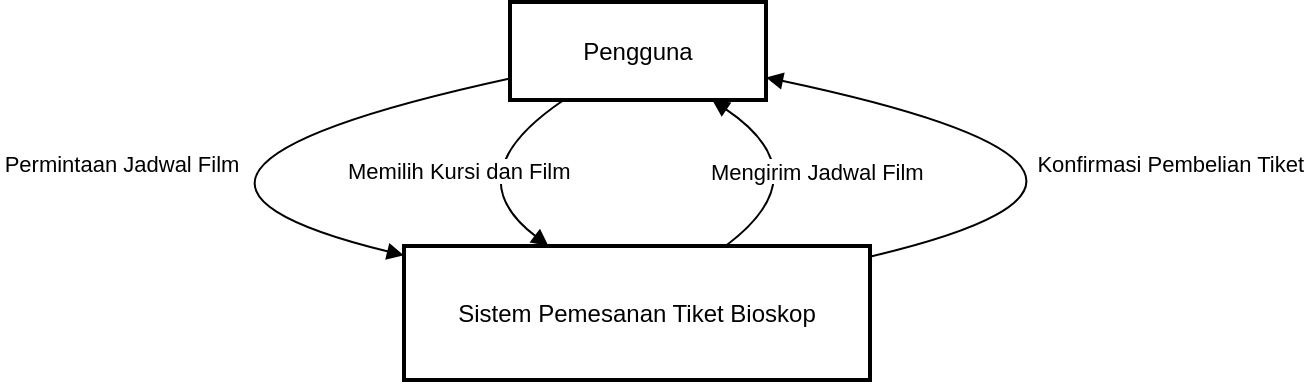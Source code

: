 <mxfile version="24.7.17" pages="9">
  <diagram name="DFD Level 0" id="Y-SZUs1qqdMIZM9ZYrO7">
    <mxGraphModel grid="1" page="1" gridSize="10" guides="1" tooltips="1" connect="1" arrows="1" fold="1" pageScale="1" pageWidth="850" pageHeight="1100" math="0" shadow="0">
      <root>
        <mxCell id="0" />
        <mxCell id="1" parent="0" />
        <mxCell id="rNHgF2_20Y0jHgA2rNOO-1" value="Pengguna" style="whiteSpace=wrap;strokeWidth=2;" vertex="1" parent="1">
          <mxGeometry x="240" y="20" width="128" height="49" as="geometry" />
        </mxCell>
        <mxCell id="rNHgF2_20Y0jHgA2rNOO-2" value="Sistem Pemesanan Tiket Bioskop" style="whiteSpace=wrap;strokeWidth=2;" vertex="1" parent="1">
          <mxGeometry x="187" y="142" width="233" height="67" as="geometry" />
        </mxCell>
        <mxCell id="rNHgF2_20Y0jHgA2rNOO-3" value="Permintaan Jadwal Film" style="curved=1;startArrow=none;endArrow=block;exitX=0;exitY=0.78;entryX=0;entryY=0.07;rounded=0;" edge="1" parent="1" source="rNHgF2_20Y0jHgA2rNOO-1" target="rNHgF2_20Y0jHgA2rNOO-2">
          <mxGeometry relative="1" as="geometry">
            <Array as="points">
              <mxPoint x="20" y="106" />
            </Array>
          </mxGeometry>
        </mxCell>
        <mxCell id="rNHgF2_20Y0jHgA2rNOO-4" value="Memilih Kursi dan Film" style="curved=1;startArrow=none;endArrow=block;exitX=0.21;exitY=1;entryX=0.31;entryY=0;rounded=0;" edge="1" parent="1" source="rNHgF2_20Y0jHgA2rNOO-1" target="rNHgF2_20Y0jHgA2rNOO-2">
          <mxGeometry relative="1" as="geometry">
            <Array as="points">
              <mxPoint x="212" y="106" />
            </Array>
          </mxGeometry>
        </mxCell>
        <mxCell id="rNHgF2_20Y0jHgA2rNOO-5" value="Mengirim Jadwal Film" style="curved=1;startArrow=none;endArrow=block;exitX=0.69;exitY=0;entryX=0.79;entryY=1;rounded=0;" edge="1" parent="1" source="rNHgF2_20Y0jHgA2rNOO-2" target="rNHgF2_20Y0jHgA2rNOO-1">
          <mxGeometry relative="1" as="geometry">
            <Array as="points">
              <mxPoint x="396" y="106" />
            </Array>
          </mxGeometry>
        </mxCell>
        <mxCell id="rNHgF2_20Y0jHgA2rNOO-6" value="Konfirmasi Pembelian Tiket" style="curved=1;startArrow=none;endArrow=block;exitX=1;exitY=0.08;entryX=1;entryY=0.77;rounded=0;" edge="1" parent="1" source="rNHgF2_20Y0jHgA2rNOO-2" target="rNHgF2_20Y0jHgA2rNOO-1">
          <mxGeometry relative="1" as="geometry">
            <Array as="points">
              <mxPoint x="596" y="106" />
            </Array>
          </mxGeometry>
        </mxCell>
      </root>
    </mxGraphModel>
  </diagram>
  <diagram id="mJGyxQSo4PO2kdQZZHKP" name="DFD Level 1">
    <mxGraphModel grid="1" page="1" gridSize="10" guides="1" tooltips="1" connect="1" arrows="1" fold="1" pageScale="1" pageWidth="850" pageHeight="1100" math="0" shadow="0">
      <root>
        <mxCell id="0" />
        <mxCell id="1" parent="0" />
        <mxCell id="OcHoK-72l1oWTIYnpPxh-1" value="Pengguna" style="whiteSpace=wrap;strokeWidth=2;" vertex="1" parent="1">
          <mxGeometry x="438" y="20" width="128" height="49" as="geometry" />
        </mxCell>
        <mxCell id="OcHoK-72l1oWTIYnpPxh-2" value="Lihat Jadwal Film" style="whiteSpace=wrap;strokeWidth=2;" vertex="1" parent="1">
          <mxGeometry x="20" y="142" width="187" height="49" as="geometry" />
        </mxCell>
        <mxCell id="OcHoK-72l1oWTIYnpPxh-3" value="Pilih Film dan Kursi" style="whiteSpace=wrap;strokeWidth=2;" vertex="1" parent="1">
          <mxGeometry x="318" y="142" width="197" height="49" as="geometry" />
        </mxCell>
        <mxCell id="OcHoK-72l1oWTIYnpPxh-4" value="Pembayaran" style="whiteSpace=wrap;strokeWidth=2;" vertex="1" parent="1">
          <mxGeometry x="699" y="142" width="147" height="49" as="geometry" />
        </mxCell>
        <mxCell id="OcHoK-72l1oWTIYnpPxh-5" value="Database Film" style="whiteSpace=wrap;strokeWidth=2;" vertex="1" parent="1">
          <mxGeometry x="33" y="264" width="161" height="49" as="geometry" />
        </mxCell>
        <mxCell id="OcHoK-72l1oWTIYnpPxh-6" value="Database Tiket" style="whiteSpace=wrap;strokeWidth=2;" vertex="1" parent="1">
          <mxGeometry x="333" y="264" width="167" height="49" as="geometry" />
        </mxCell>
        <mxCell id="OcHoK-72l1oWTIYnpPxh-7" value="Database Pemesanan" style="whiteSpace=wrap;strokeWidth=2;" vertex="1" parent="1">
          <mxGeometry x="667" y="264" width="210" height="49" as="geometry" />
        </mxCell>
        <mxCell id="OcHoK-72l1oWTIYnpPxh-8" value="Permintaan Jadwal Film" style="curved=1;startArrow=none;endArrow=block;exitX=0;exitY=0.71;entryX=0.5;entryY=0;rounded=0;" edge="1" parent="1" source="OcHoK-72l1oWTIYnpPxh-1" target="OcHoK-72l1oWTIYnpPxh-2">
          <mxGeometry relative="1" as="geometry">
            <Array as="points">
              <mxPoint x="113" y="106" />
            </Array>
          </mxGeometry>
        </mxCell>
        <mxCell id="OcHoK-72l1oWTIYnpPxh-9" value="Memilih Film dan Kursi" style="curved=1;startArrow=none;endArrow=block;exitX=0;exitY=0.96;entryX=0.32;entryY=0;rounded=0;" edge="1" parent="1" source="OcHoK-72l1oWTIYnpPxh-1" target="OcHoK-72l1oWTIYnpPxh-3">
          <mxGeometry relative="1" as="geometry">
            <Array as="points">
              <mxPoint x="330" y="106" />
            </Array>
          </mxGeometry>
        </mxCell>
        <mxCell id="OcHoK-72l1oWTIYnpPxh-10" value="Melakukan Pembayaran" style="curved=1;startArrow=none;endArrow=block;exitX=1;exitY=0.96;entryX=0.24;entryY=0;rounded=0;" edge="1" parent="1" source="OcHoK-72l1oWTIYnpPxh-1" target="OcHoK-72l1oWTIYnpPxh-4">
          <mxGeometry relative="1" as="geometry">
            <Array as="points">
              <mxPoint x="676" y="106" />
            </Array>
          </mxGeometry>
        </mxCell>
        <mxCell id="OcHoK-72l1oWTIYnpPxh-11" value="Ambil Jadwal Film" style="curved=1;startArrow=none;endArrow=block;exitX=0.5;exitY=1;entryX=0.5;entryY=0;rounded=0;" edge="1" parent="1" source="OcHoK-72l1oWTIYnpPxh-2" target="OcHoK-72l1oWTIYnpPxh-5">
          <mxGeometry relative="1" as="geometry">
            <Array as="points" />
          </mxGeometry>
        </mxCell>
        <mxCell id="OcHoK-72l1oWTIYnpPxh-12" value="Cek Ketersediaan Kursi" style="curved=1;startArrow=none;endArrow=block;exitX=0.5;exitY=1;entryX=0.5;entryY=0;rounded=0;" edge="1" parent="1" source="OcHoK-72l1oWTIYnpPxh-3" target="OcHoK-72l1oWTIYnpPxh-6">
          <mxGeometry relative="1" as="geometry">
            <Array as="points" />
          </mxGeometry>
        </mxCell>
        <mxCell id="OcHoK-72l1oWTIYnpPxh-13" value="Ketersediaan Kursi" style="curved=1;startArrow=none;endArrow=block;exitX=0.67;exitY=0;entryX=0.5;entryY=1;rounded=0;" edge="1" parent="1" source="OcHoK-72l1oWTIYnpPxh-3" target="OcHoK-72l1oWTIYnpPxh-1">
          <mxGeometry relative="1" as="geometry">
            <Array as="points">
              <mxPoint x="502" y="106" />
            </Array>
          </mxGeometry>
        </mxCell>
        <mxCell id="OcHoK-72l1oWTIYnpPxh-14" value="Konfirmasi Pembayaran" style="curved=1;startArrow=none;endArrow=block;exitX=0.76;exitY=0;entryX=1;entryY=0.72;rounded=0;" edge="1" parent="1" source="OcHoK-72l1oWTIYnpPxh-4" target="OcHoK-72l1oWTIYnpPxh-1">
          <mxGeometry relative="1" as="geometry">
            <Array as="points">
              <mxPoint x="869" y="106" />
            </Array>
          </mxGeometry>
        </mxCell>
        <mxCell id="OcHoK-72l1oWTIYnpPxh-15" value="Simpan Data Pemesanan" style="curved=1;startArrow=none;endArrow=block;exitX=0.5;exitY=1;entryX=0.5;entryY=0;rounded=0;" edge="1" parent="1" source="OcHoK-72l1oWTIYnpPxh-4" target="OcHoK-72l1oWTIYnpPxh-7">
          <mxGeometry relative="1" as="geometry">
            <Array as="points" />
          </mxGeometry>
        </mxCell>
      </root>
    </mxGraphModel>
  </diagram>
  <diagram id="5AMD1-g6WtuEySZmEMhO" name="DFD Level 2">
    <mxGraphModel grid="1" page="1" gridSize="10" guides="1" tooltips="1" connect="1" arrows="1" fold="1" pageScale="1" pageWidth="850" pageHeight="1100" math="0" shadow="0">
      <root>
        <mxCell id="0" />
        <mxCell id="1" parent="0" />
        <mxCell id="spmnPTpC1KaZNSDmDh83-1" value="Pengguna" style="whiteSpace=wrap;strokeWidth=2;" vertex="1" parent="1">
          <mxGeometry x="530" y="20" width="128" height="49" as="geometry" />
        </mxCell>
        <mxCell id="spmnPTpC1KaZNSDmDh83-2" value="Lihat Jadwal Film" style="whiteSpace=wrap;strokeWidth=2;" vertex="1" parent="1">
          <mxGeometry x="43" y="142" width="187" height="49" as="geometry" />
        </mxCell>
        <mxCell id="spmnPTpC1KaZNSDmDh83-3" value="Pilih Film dan Kursi" style="whiteSpace=wrap;strokeWidth=2;" vertex="1" parent="1">
          <mxGeometry x="496" y="142" width="197" height="49" as="geometry" />
        </mxCell>
        <mxCell id="spmnPTpC1KaZNSDmDh83-4" value="Pembayaran" style="whiteSpace=wrap;strokeWidth=2;" vertex="1" parent="1">
          <mxGeometry x="1075" y="142" width="147" height="49" as="geometry" />
        </mxCell>
        <mxCell id="spmnPTpC1KaZNSDmDh83-5" value="Ambil Data Film dari DB Film" style="whiteSpace=wrap;strokeWidth=2;" vertex="1" parent="1">
          <mxGeometry x="20" y="264" width="232" height="67" as="geometry" />
        </mxCell>
        <mxCell id="spmnPTpC1KaZNSDmDh83-6" value="Database Film" style="whiteSpace=wrap;strokeWidth=2;" vertex="1" parent="1">
          <mxGeometry x="55" y="381" width="161" height="49" as="geometry" />
        </mxCell>
        <mxCell id="spmnPTpC1KaZNSDmDh83-7" value="Ambil Data Kursi dari DB Tiket" style="whiteSpace=wrap;strokeWidth=2;" vertex="1" parent="1">
          <mxGeometry x="332" y="264" width="236" height="67" as="geometry" />
        </mxCell>
        <mxCell id="spmnPTpC1KaZNSDmDh83-8" value="Database Tiket" style="whiteSpace=wrap;strokeWidth=2;" vertex="1" parent="1">
          <mxGeometry x="366" y="381" width="167" height="49" as="geometry" />
        </mxCell>
        <mxCell id="spmnPTpC1KaZNSDmDh83-9" value="Simpan Pemesanan ke DB Pemesanan" style="whiteSpace=wrap;strokeWidth=2;" vertex="1" parent="1">
          <mxGeometry x="618" y="264" width="241" height="67" as="geometry" />
        </mxCell>
        <mxCell id="spmnPTpC1KaZNSDmDh83-10" value="Database Pemesanan" style="whiteSpace=wrap;strokeWidth=2;" vertex="1" parent="1">
          <mxGeometry x="767" y="381" width="210" height="49" as="geometry" />
        </mxCell>
        <mxCell id="spmnPTpC1KaZNSDmDh83-11" value="Verifikasi dengan Gateway Pembayaran" style="whiteSpace=wrap;strokeWidth=2;" vertex="1" parent="1">
          <mxGeometry x="1159" y="264" width="252" height="67" as="geometry" />
        </mxCell>
        <mxCell id="spmnPTpC1KaZNSDmDh83-12" value="Bank/Gateway Pembayaran" style="whiteSpace=wrap;strokeWidth=2;" vertex="1" parent="1">
          <mxGeometry x="1156" y="381" width="257" height="49" as="geometry" />
        </mxCell>
        <mxCell id="spmnPTpC1KaZNSDmDh83-13" value="Simpan Data ke DB Pemesanan" style="whiteSpace=wrap;strokeWidth=2;" vertex="1" parent="1">
          <mxGeometry x="909" y="264" width="195" height="67" as="geometry" />
        </mxCell>
        <mxCell id="spmnPTpC1KaZNSDmDh83-14" value="Permintaan Jadwal Film" style="curved=1;startArrow=none;endArrow=block;exitX=0;exitY=0.65;entryX=0.31;entryY=0;rounded=0;" edge="1" parent="1" source="spmnPTpC1KaZNSDmDh83-1" target="spmnPTpC1KaZNSDmDh83-2">
          <mxGeometry relative="1" as="geometry">
            <Array as="points">
              <mxPoint x="49" y="106" />
            </Array>
          </mxGeometry>
        </mxCell>
        <mxCell id="spmnPTpC1KaZNSDmDh83-15" value="Memilih Film dan Kursi" style="curved=1;startArrow=none;endArrow=block;exitX=0;exitY=0.9;entryX=0.09;entryY=0;rounded=0;" edge="1" parent="1" source="spmnPTpC1KaZNSDmDh83-1" target="spmnPTpC1KaZNSDmDh83-3">
          <mxGeometry relative="1" as="geometry">
            <Array as="points">
              <mxPoint x="393" y="106" />
            </Array>
          </mxGeometry>
        </mxCell>
        <mxCell id="spmnPTpC1KaZNSDmDh83-16" value="Melakukan Pembayaran" style="curved=1;startArrow=none;endArrow=block;exitX=1;exitY=0.72;entryX=0;entryY=0.01;rounded=0;" edge="1" parent="1" source="spmnPTpC1KaZNSDmDh83-1" target="spmnPTpC1KaZNSDmDh83-4">
          <mxGeometry relative="1" as="geometry">
            <Array as="points">
              <mxPoint x="960" y="106" />
            </Array>
          </mxGeometry>
        </mxCell>
        <mxCell id="spmnPTpC1KaZNSDmDh83-17" value="Cek Ketersediaan Film" style="curved=1;startArrow=none;endArrow=block;exitX=0.5;exitY=1;entryX=0.5;entryY=0;rounded=0;" edge="1" parent="1" source="spmnPTpC1KaZNSDmDh83-2" target="spmnPTpC1KaZNSDmDh83-5">
          <mxGeometry relative="1" as="geometry">
            <Array as="points" />
          </mxGeometry>
        </mxCell>
        <mxCell id="spmnPTpC1KaZNSDmDh83-18" value="" style="curved=1;startArrow=none;endArrow=block;exitX=0.5;exitY=0.99;entryX=0.5;entryY=-0.01;rounded=0;" edge="1" parent="1" source="spmnPTpC1KaZNSDmDh83-5" target="spmnPTpC1KaZNSDmDh83-6">
          <mxGeometry relative="1" as="geometry">
            <Array as="points" />
          </mxGeometry>
        </mxCell>
        <mxCell id="spmnPTpC1KaZNSDmDh83-19" value="Kirim Jadwal Film" style="curved=1;startArrow=none;endArrow=block;exitX=0.68;exitY=0;entryX=0;entryY=0.72;rounded=0;" edge="1" parent="1" source="spmnPTpC1KaZNSDmDh83-2" target="spmnPTpC1KaZNSDmDh83-1">
          <mxGeometry relative="1" as="geometry">
            <Array as="points">
              <mxPoint x="223" y="106" />
            </Array>
          </mxGeometry>
        </mxCell>
        <mxCell id="spmnPTpC1KaZNSDmDh83-20" value="Cek Ketersediaan Kursi" style="curved=1;startArrow=none;endArrow=block;exitX=0.2;exitY=1;entryX=0.5;entryY=0;rounded=0;" edge="1" parent="1" source="spmnPTpC1KaZNSDmDh83-3" target="spmnPTpC1KaZNSDmDh83-7">
          <mxGeometry relative="1" as="geometry">
            <Array as="points">
              <mxPoint x="450" y="228" />
            </Array>
          </mxGeometry>
        </mxCell>
        <mxCell id="spmnPTpC1KaZNSDmDh83-21" value="" style="curved=1;startArrow=none;endArrow=block;exitX=0.5;exitY=0.99;entryX=0.5;entryY=-0.01;rounded=0;" edge="1" parent="1" source="spmnPTpC1KaZNSDmDh83-7" target="spmnPTpC1KaZNSDmDh83-8">
          <mxGeometry relative="1" as="geometry">
            <Array as="points" />
          </mxGeometry>
        </mxCell>
        <mxCell id="spmnPTpC1KaZNSDmDh83-22" value="Ketersediaan Kursi" style="curved=1;startArrow=none;endArrow=block;exitX=0.89;exitY=0;entryX=1;entryY=0.92;rounded=0;" edge="1" parent="1" source="spmnPTpC1KaZNSDmDh83-3" target="spmnPTpC1KaZNSDmDh83-1">
          <mxGeometry relative="1" as="geometry">
            <Array as="points">
              <mxPoint x="785" y="106" />
            </Array>
          </mxGeometry>
        </mxCell>
        <mxCell id="spmnPTpC1KaZNSDmDh83-23" value="Simpan Pemesanan" style="curved=1;startArrow=none;endArrow=block;exitX=0.79;exitY=1;entryX=0.5;entryY=0;rounded=0;" edge="1" parent="1" source="spmnPTpC1KaZNSDmDh83-3" target="spmnPTpC1KaZNSDmDh83-9">
          <mxGeometry relative="1" as="geometry">
            <Array as="points">
              <mxPoint x="739" y="228" />
            </Array>
          </mxGeometry>
        </mxCell>
        <mxCell id="spmnPTpC1KaZNSDmDh83-24" value="" style="curved=1;startArrow=none;endArrow=block;exitX=0.5;exitY=0.99;entryX=0.19;entryY=-0.01;rounded=0;" edge="1" parent="1" source="spmnPTpC1KaZNSDmDh83-9" target="spmnPTpC1KaZNSDmDh83-10">
          <mxGeometry relative="1" as="geometry">
            <Array as="points">
              <mxPoint x="739" y="356" />
            </Array>
          </mxGeometry>
        </mxCell>
        <mxCell id="spmnPTpC1KaZNSDmDh83-25" value="Verifikasi Pembayaran" style="curved=1;startArrow=none;endArrow=block;exitX=0.87;exitY=1;entryX=0.5;entryY=0;rounded=0;" edge="1" parent="1" source="spmnPTpC1KaZNSDmDh83-4" target="spmnPTpC1KaZNSDmDh83-11">
          <mxGeometry relative="1" as="geometry">
            <Array as="points">
              <mxPoint x="1285" y="228" />
            </Array>
          </mxGeometry>
        </mxCell>
        <mxCell id="spmnPTpC1KaZNSDmDh83-26" value="" style="curved=1;startArrow=none;endArrow=block;exitX=0.5;exitY=0.99;entryX=0.5;entryY=-0.01;rounded=0;" edge="1" parent="1" source="spmnPTpC1KaZNSDmDh83-11" target="spmnPTpC1KaZNSDmDh83-12">
          <mxGeometry relative="1" as="geometry">
            <Array as="points" />
          </mxGeometry>
        </mxCell>
        <mxCell id="spmnPTpC1KaZNSDmDh83-27" value="Konfirmasi Pembayaran" style="curved=1;startArrow=none;endArrow=block;exitX=0.76;exitY=0;entryX=1;entryY=0.62;rounded=0;" edge="1" parent="1" source="spmnPTpC1KaZNSDmDh83-4" target="spmnPTpC1KaZNSDmDh83-1">
          <mxGeometry relative="1" as="geometry">
            <Array as="points">
              <mxPoint x="1245" y="106" />
            </Array>
          </mxGeometry>
        </mxCell>
        <mxCell id="spmnPTpC1KaZNSDmDh83-28" value="Simpan Data Pembayaran" style="curved=1;startArrow=none;endArrow=block;exitX=0.11;exitY=1;entryX=0.5;entryY=0;rounded=0;" edge="1" parent="1" source="spmnPTpC1KaZNSDmDh83-4" target="spmnPTpC1KaZNSDmDh83-13">
          <mxGeometry relative="1" as="geometry">
            <Array as="points">
              <mxPoint x="1007" y="228" />
            </Array>
          </mxGeometry>
        </mxCell>
        <mxCell id="spmnPTpC1KaZNSDmDh83-29" value="" style="curved=1;startArrow=none;endArrow=block;exitX=0.5;exitY=0.99;entryX=0.82;entryY=-0.01;rounded=0;" edge="1" parent="1" source="spmnPTpC1KaZNSDmDh83-13" target="spmnPTpC1KaZNSDmDh83-10">
          <mxGeometry relative="1" as="geometry">
            <Array as="points">
              <mxPoint x="1007" y="356" />
            </Array>
          </mxGeometry>
        </mxCell>
      </root>
    </mxGraphModel>
  </diagram>
  <diagram id="xBycB98rnmaeYniVej-5" name="ERD">
    <mxGraphModel grid="1" page="1" gridSize="10" guides="1" tooltips="1" connect="1" arrows="1" fold="1" pageScale="1" pageWidth="850" pageHeight="1100" math="0" shadow="0">
      <root>
        <mxCell id="0" />
        <mxCell id="1" parent="0" />
        <mxCell id="i7g5snkJQIj2LeScoTwQ-1" value="Pengguna" style="shape=table;startSize=25;container=1;collapsible=0;childLayout=tableLayout;fixedRows=1;rowLines=1;fontStyle=1;align=center;resizeLast=1;" vertex="1" parent="1">
          <mxGeometry x="20" y="221" width="105" height="113" as="geometry" />
        </mxCell>
        <mxCell id="i7g5snkJQIj2LeScoTwQ-2" style="shape=tableRow;horizontal=0;startSize=0;swimlaneHead=0;swimlaneBody=0;fillColor=none;collapsible=0;dropTarget=0;points=[[0,0.5],[1,0.5]];portConstraint=eastwest;top=0;left=0;right=0;bottom=0;" vertex="1" parent="i7g5snkJQIj2LeScoTwQ-1">
          <mxGeometry y="25" width="105" height="22" as="geometry" />
        </mxCell>
        <mxCell id="i7g5snkJQIj2LeScoTwQ-3" value="int" style="shape=partialRectangle;connectable=0;fillColor=none;top=0;left=0;bottom=0;right=0;align=left;spacingLeft=2;overflow=hidden;fontSize=11;" vertex="1" parent="i7g5snkJQIj2LeScoTwQ-2">
          <mxGeometry width="36" height="22" as="geometry">
            <mxRectangle width="36" height="22" as="alternateBounds" />
          </mxGeometry>
        </mxCell>
        <mxCell id="i7g5snkJQIj2LeScoTwQ-4" value="id_pengguna" style="shape=partialRectangle;connectable=0;fillColor=none;top=0;left=0;bottom=0;right=0;align=left;spacingLeft=2;overflow=hidden;fontSize=11;" vertex="1" parent="i7g5snkJQIj2LeScoTwQ-2">
          <mxGeometry x="36" width="69" height="22" as="geometry">
            <mxRectangle width="69" height="22" as="alternateBounds" />
          </mxGeometry>
        </mxCell>
        <mxCell id="i7g5snkJQIj2LeScoTwQ-5" style="shape=tableRow;horizontal=0;startSize=0;swimlaneHead=0;swimlaneBody=0;fillColor=none;collapsible=0;dropTarget=0;points=[[0,0.5],[1,0.5]];portConstraint=eastwest;top=0;left=0;right=0;bottom=0;" vertex="1" parent="i7g5snkJQIj2LeScoTwQ-1">
          <mxGeometry y="47" width="105" height="22" as="geometry" />
        </mxCell>
        <mxCell id="i7g5snkJQIj2LeScoTwQ-6" value="string" style="shape=partialRectangle;connectable=0;fillColor=none;top=0;left=0;bottom=0;right=0;align=left;spacingLeft=2;overflow=hidden;fontSize=11;" vertex="1" parent="i7g5snkJQIj2LeScoTwQ-5">
          <mxGeometry width="36" height="22" as="geometry">
            <mxRectangle width="36" height="22" as="alternateBounds" />
          </mxGeometry>
        </mxCell>
        <mxCell id="i7g5snkJQIj2LeScoTwQ-7" value="nama" style="shape=partialRectangle;connectable=0;fillColor=none;top=0;left=0;bottom=0;right=0;align=left;spacingLeft=2;overflow=hidden;fontSize=11;" vertex="1" parent="i7g5snkJQIj2LeScoTwQ-5">
          <mxGeometry x="36" width="69" height="22" as="geometry">
            <mxRectangle width="69" height="22" as="alternateBounds" />
          </mxGeometry>
        </mxCell>
        <mxCell id="i7g5snkJQIj2LeScoTwQ-8" style="shape=tableRow;horizontal=0;startSize=0;swimlaneHead=0;swimlaneBody=0;fillColor=none;collapsible=0;dropTarget=0;points=[[0,0.5],[1,0.5]];portConstraint=eastwest;top=0;left=0;right=0;bottom=0;" vertex="1" parent="i7g5snkJQIj2LeScoTwQ-1">
          <mxGeometry y="69" width="105" height="22" as="geometry" />
        </mxCell>
        <mxCell id="i7g5snkJQIj2LeScoTwQ-9" value="string" style="shape=partialRectangle;connectable=0;fillColor=none;top=0;left=0;bottom=0;right=0;align=left;spacingLeft=2;overflow=hidden;fontSize=11;" vertex="1" parent="i7g5snkJQIj2LeScoTwQ-8">
          <mxGeometry width="36" height="22" as="geometry">
            <mxRectangle width="36" height="22" as="alternateBounds" />
          </mxGeometry>
        </mxCell>
        <mxCell id="i7g5snkJQIj2LeScoTwQ-10" value="email" style="shape=partialRectangle;connectable=0;fillColor=none;top=0;left=0;bottom=0;right=0;align=left;spacingLeft=2;overflow=hidden;fontSize=11;" vertex="1" parent="i7g5snkJQIj2LeScoTwQ-8">
          <mxGeometry x="36" width="69" height="22" as="geometry">
            <mxRectangle width="69" height="22" as="alternateBounds" />
          </mxGeometry>
        </mxCell>
        <mxCell id="i7g5snkJQIj2LeScoTwQ-11" style="shape=tableRow;horizontal=0;startSize=0;swimlaneHead=0;swimlaneBody=0;fillColor=none;collapsible=0;dropTarget=0;points=[[0,0.5],[1,0.5]];portConstraint=eastwest;top=0;left=0;right=0;bottom=0;" vertex="1" parent="i7g5snkJQIj2LeScoTwQ-1">
          <mxGeometry y="91" width="105" height="22" as="geometry" />
        </mxCell>
        <mxCell id="i7g5snkJQIj2LeScoTwQ-12" value="string" style="shape=partialRectangle;connectable=0;fillColor=none;top=0;left=0;bottom=0;right=0;align=left;spacingLeft=2;overflow=hidden;fontSize=11;" vertex="1" parent="i7g5snkJQIj2LeScoTwQ-11">
          <mxGeometry width="36" height="22" as="geometry">
            <mxRectangle width="36" height="22" as="alternateBounds" />
          </mxGeometry>
        </mxCell>
        <mxCell id="i7g5snkJQIj2LeScoTwQ-13" value="password" style="shape=partialRectangle;connectable=0;fillColor=none;top=0;left=0;bottom=0;right=0;align=left;spacingLeft=2;overflow=hidden;fontSize=11;" vertex="1" parent="i7g5snkJQIj2LeScoTwQ-11">
          <mxGeometry x="36" width="69" height="22" as="geometry">
            <mxRectangle width="69" height="22" as="alternateBounds" />
          </mxGeometry>
        </mxCell>
        <mxCell id="i7g5snkJQIj2LeScoTwQ-14" value="Film" style="shape=table;startSize=25;container=1;collapsible=0;childLayout=tableLayout;fixedRows=1;rowLines=1;fontStyle=1;align=center;resizeLast=1;" vertex="1" parent="1">
          <mxGeometry x="225" y="210" width="114" height="135" as="geometry" />
        </mxCell>
        <mxCell id="i7g5snkJQIj2LeScoTwQ-15" style="shape=tableRow;horizontal=0;startSize=0;swimlaneHead=0;swimlaneBody=0;fillColor=none;collapsible=0;dropTarget=0;points=[[0,0.5],[1,0.5]];portConstraint=eastwest;top=0;left=0;right=0;bottom=0;" vertex="1" parent="i7g5snkJQIj2LeScoTwQ-14">
          <mxGeometry y="25" width="114" height="22" as="geometry" />
        </mxCell>
        <mxCell id="i7g5snkJQIj2LeScoTwQ-16" value="int" style="shape=partialRectangle;connectable=0;fillColor=none;top=0;left=0;bottom=0;right=0;align=left;spacingLeft=2;overflow=hidden;fontSize=11;" vertex="1" parent="i7g5snkJQIj2LeScoTwQ-15">
          <mxGeometry width="36" height="22" as="geometry">
            <mxRectangle width="36" height="22" as="alternateBounds" />
          </mxGeometry>
        </mxCell>
        <mxCell id="i7g5snkJQIj2LeScoTwQ-17" value="id_film" style="shape=partialRectangle;connectable=0;fillColor=none;top=0;left=0;bottom=0;right=0;align=left;spacingLeft=2;overflow=hidden;fontSize=11;" vertex="1" parent="i7g5snkJQIj2LeScoTwQ-15">
          <mxGeometry x="36" width="78" height="22" as="geometry">
            <mxRectangle width="78" height="22" as="alternateBounds" />
          </mxGeometry>
        </mxCell>
        <mxCell id="i7g5snkJQIj2LeScoTwQ-18" style="shape=tableRow;horizontal=0;startSize=0;swimlaneHead=0;swimlaneBody=0;fillColor=none;collapsible=0;dropTarget=0;points=[[0,0.5],[1,0.5]];portConstraint=eastwest;top=0;left=0;right=0;bottom=0;" vertex="1" parent="i7g5snkJQIj2LeScoTwQ-14">
          <mxGeometry y="47" width="114" height="22" as="geometry" />
        </mxCell>
        <mxCell id="i7g5snkJQIj2LeScoTwQ-19" value="string" style="shape=partialRectangle;connectable=0;fillColor=none;top=0;left=0;bottom=0;right=0;align=left;spacingLeft=2;overflow=hidden;fontSize=11;" vertex="1" parent="i7g5snkJQIj2LeScoTwQ-18">
          <mxGeometry width="36" height="22" as="geometry">
            <mxRectangle width="36" height="22" as="alternateBounds" />
          </mxGeometry>
        </mxCell>
        <mxCell id="i7g5snkJQIj2LeScoTwQ-20" value="judul_film" style="shape=partialRectangle;connectable=0;fillColor=none;top=0;left=0;bottom=0;right=0;align=left;spacingLeft=2;overflow=hidden;fontSize=11;" vertex="1" parent="i7g5snkJQIj2LeScoTwQ-18">
          <mxGeometry x="36" width="78" height="22" as="geometry">
            <mxRectangle width="78" height="22" as="alternateBounds" />
          </mxGeometry>
        </mxCell>
        <mxCell id="i7g5snkJQIj2LeScoTwQ-21" style="shape=tableRow;horizontal=0;startSize=0;swimlaneHead=0;swimlaneBody=0;fillColor=none;collapsible=0;dropTarget=0;points=[[0,0.5],[1,0.5]];portConstraint=eastwest;top=0;left=0;right=0;bottom=0;" vertex="1" parent="i7g5snkJQIj2LeScoTwQ-14">
          <mxGeometry y="69" width="114" height="22" as="geometry" />
        </mxCell>
        <mxCell id="i7g5snkJQIj2LeScoTwQ-22" value="string" style="shape=partialRectangle;connectable=0;fillColor=none;top=0;left=0;bottom=0;right=0;align=left;spacingLeft=2;overflow=hidden;fontSize=11;" vertex="1" parent="i7g5snkJQIj2LeScoTwQ-21">
          <mxGeometry width="36" height="22" as="geometry">
            <mxRectangle width="36" height="22" as="alternateBounds" />
          </mxGeometry>
        </mxCell>
        <mxCell id="i7g5snkJQIj2LeScoTwQ-23" value="genre" style="shape=partialRectangle;connectable=0;fillColor=none;top=0;left=0;bottom=0;right=0;align=left;spacingLeft=2;overflow=hidden;fontSize=11;" vertex="1" parent="i7g5snkJQIj2LeScoTwQ-21">
          <mxGeometry x="36" width="78" height="22" as="geometry">
            <mxRectangle width="78" height="22" as="alternateBounds" />
          </mxGeometry>
        </mxCell>
        <mxCell id="i7g5snkJQIj2LeScoTwQ-24" style="shape=tableRow;horizontal=0;startSize=0;swimlaneHead=0;swimlaneBody=0;fillColor=none;collapsible=0;dropTarget=0;points=[[0,0.5],[1,0.5]];portConstraint=eastwest;top=0;left=0;right=0;bottom=0;" vertex="1" parent="i7g5snkJQIj2LeScoTwQ-14">
          <mxGeometry y="91" width="114" height="22" as="geometry" />
        </mxCell>
        <mxCell id="i7g5snkJQIj2LeScoTwQ-25" value="date" style="shape=partialRectangle;connectable=0;fillColor=none;top=0;left=0;bottom=0;right=0;align=left;spacingLeft=2;overflow=hidden;fontSize=11;" vertex="1" parent="i7g5snkJQIj2LeScoTwQ-24">
          <mxGeometry width="36" height="22" as="geometry">
            <mxRectangle width="36" height="22" as="alternateBounds" />
          </mxGeometry>
        </mxCell>
        <mxCell id="i7g5snkJQIj2LeScoTwQ-26" value="tanggal_rilis" style="shape=partialRectangle;connectable=0;fillColor=none;top=0;left=0;bottom=0;right=0;align=left;spacingLeft=2;overflow=hidden;fontSize=11;" vertex="1" parent="i7g5snkJQIj2LeScoTwQ-24">
          <mxGeometry x="36" width="78" height="22" as="geometry">
            <mxRectangle width="78" height="22" as="alternateBounds" />
          </mxGeometry>
        </mxCell>
        <mxCell id="i7g5snkJQIj2LeScoTwQ-27" style="shape=tableRow;horizontal=0;startSize=0;swimlaneHead=0;swimlaneBody=0;fillColor=none;collapsible=0;dropTarget=0;points=[[0,0.5],[1,0.5]];portConstraint=eastwest;top=0;left=0;right=0;bottom=0;" vertex="1" parent="i7g5snkJQIj2LeScoTwQ-14">
          <mxGeometry y="113" width="114" height="22" as="geometry" />
        </mxCell>
        <mxCell id="i7g5snkJQIj2LeScoTwQ-28" value="string" style="shape=partialRectangle;connectable=0;fillColor=none;top=0;left=0;bottom=0;right=0;align=left;spacingLeft=2;overflow=hidden;fontSize=11;" vertex="1" parent="i7g5snkJQIj2LeScoTwQ-27">
          <mxGeometry width="36" height="22" as="geometry">
            <mxRectangle width="36" height="22" as="alternateBounds" />
          </mxGeometry>
        </mxCell>
        <mxCell id="i7g5snkJQIj2LeScoTwQ-29" value="durasi" style="shape=partialRectangle;connectable=0;fillColor=none;top=0;left=0;bottom=0;right=0;align=left;spacingLeft=2;overflow=hidden;fontSize=11;" vertex="1" parent="i7g5snkJQIj2LeScoTwQ-27">
          <mxGeometry x="36" width="78" height="22" as="geometry">
            <mxRectangle width="78" height="22" as="alternateBounds" />
          </mxGeometry>
        </mxCell>
        <mxCell id="i7g5snkJQIj2LeScoTwQ-30" value="Kursi" style="shape=table;startSize=25;container=1;collapsible=0;childLayout=tableLayout;fixedRows=1;rowLines=1;fontStyle=1;align=center;resizeLast=1;" vertex="1" parent="1">
          <mxGeometry x="428" y="221" width="108" height="113" as="geometry" />
        </mxCell>
        <mxCell id="i7g5snkJQIj2LeScoTwQ-31" style="shape=tableRow;horizontal=0;startSize=0;swimlaneHead=0;swimlaneBody=0;fillColor=none;collapsible=0;dropTarget=0;points=[[0,0.5],[1,0.5]];portConstraint=eastwest;top=0;left=0;right=0;bottom=0;" vertex="1" parent="i7g5snkJQIj2LeScoTwQ-30">
          <mxGeometry y="25" width="108" height="22" as="geometry" />
        </mxCell>
        <mxCell id="i7g5snkJQIj2LeScoTwQ-32" value="int" style="shape=partialRectangle;connectable=0;fillColor=none;top=0;left=0;bottom=0;right=0;align=left;spacingLeft=2;overflow=hidden;fontSize=11;" vertex="1" parent="i7g5snkJQIj2LeScoTwQ-31">
          <mxGeometry width="36" height="22" as="geometry">
            <mxRectangle width="36" height="22" as="alternateBounds" />
          </mxGeometry>
        </mxCell>
        <mxCell id="i7g5snkJQIj2LeScoTwQ-33" value="id_kursi" style="shape=partialRectangle;connectable=0;fillColor=none;top=0;left=0;bottom=0;right=0;align=left;spacingLeft=2;overflow=hidden;fontSize=11;" vertex="1" parent="i7g5snkJQIj2LeScoTwQ-31">
          <mxGeometry x="36" width="72" height="22" as="geometry">
            <mxRectangle width="72" height="22" as="alternateBounds" />
          </mxGeometry>
        </mxCell>
        <mxCell id="i7g5snkJQIj2LeScoTwQ-34" style="shape=tableRow;horizontal=0;startSize=0;swimlaneHead=0;swimlaneBody=0;fillColor=none;collapsible=0;dropTarget=0;points=[[0,0.5],[1,0.5]];portConstraint=eastwest;top=0;left=0;right=0;bottom=0;" vertex="1" parent="i7g5snkJQIj2LeScoTwQ-30">
          <mxGeometry y="47" width="108" height="22" as="geometry" />
        </mxCell>
        <mxCell id="i7g5snkJQIj2LeScoTwQ-35" value="string" style="shape=partialRectangle;connectable=0;fillColor=none;top=0;left=0;bottom=0;right=0;align=left;spacingLeft=2;overflow=hidden;fontSize=11;" vertex="1" parent="i7g5snkJQIj2LeScoTwQ-34">
          <mxGeometry width="36" height="22" as="geometry">
            <mxRectangle width="36" height="22" as="alternateBounds" />
          </mxGeometry>
        </mxCell>
        <mxCell id="i7g5snkJQIj2LeScoTwQ-36" value="nomor_kursi" style="shape=partialRectangle;connectable=0;fillColor=none;top=0;left=0;bottom=0;right=0;align=left;spacingLeft=2;overflow=hidden;fontSize=11;" vertex="1" parent="i7g5snkJQIj2LeScoTwQ-34">
          <mxGeometry x="36" width="72" height="22" as="geometry">
            <mxRectangle width="72" height="22" as="alternateBounds" />
          </mxGeometry>
        </mxCell>
        <mxCell id="i7g5snkJQIj2LeScoTwQ-37" style="shape=tableRow;horizontal=0;startSize=0;swimlaneHead=0;swimlaneBody=0;fillColor=none;collapsible=0;dropTarget=0;points=[[0,0.5],[1,0.5]];portConstraint=eastwest;top=0;left=0;right=0;bottom=0;" vertex="1" parent="i7g5snkJQIj2LeScoTwQ-30">
          <mxGeometry y="69" width="108" height="22" as="geometry" />
        </mxCell>
        <mxCell id="i7g5snkJQIj2LeScoTwQ-38" value="string" style="shape=partialRectangle;connectable=0;fillColor=none;top=0;left=0;bottom=0;right=0;align=left;spacingLeft=2;overflow=hidden;fontSize=11;" vertex="1" parent="i7g5snkJQIj2LeScoTwQ-37">
          <mxGeometry width="36" height="22" as="geometry">
            <mxRectangle width="36" height="22" as="alternateBounds" />
          </mxGeometry>
        </mxCell>
        <mxCell id="i7g5snkJQIj2LeScoTwQ-39" value="status_kursi" style="shape=partialRectangle;connectable=0;fillColor=none;top=0;left=0;bottom=0;right=0;align=left;spacingLeft=2;overflow=hidden;fontSize=11;" vertex="1" parent="i7g5snkJQIj2LeScoTwQ-37">
          <mxGeometry x="36" width="72" height="22" as="geometry">
            <mxRectangle width="72" height="22" as="alternateBounds" />
          </mxGeometry>
        </mxCell>
        <mxCell id="i7g5snkJQIj2LeScoTwQ-40" style="shape=tableRow;horizontal=0;startSize=0;swimlaneHead=0;swimlaneBody=0;fillColor=none;collapsible=0;dropTarget=0;points=[[0,0.5],[1,0.5]];portConstraint=eastwest;top=0;left=0;right=0;bottom=0;" vertex="1" parent="i7g5snkJQIj2LeScoTwQ-30">
          <mxGeometry y="91" width="108" height="22" as="geometry" />
        </mxCell>
        <mxCell id="i7g5snkJQIj2LeScoTwQ-41" value="int" style="shape=partialRectangle;connectable=0;fillColor=none;top=0;left=0;bottom=0;right=0;align=left;spacingLeft=2;overflow=hidden;fontSize=11;" vertex="1" parent="i7g5snkJQIj2LeScoTwQ-40">
          <mxGeometry width="36" height="22" as="geometry">
            <mxRectangle width="36" height="22" as="alternateBounds" />
          </mxGeometry>
        </mxCell>
        <mxCell id="i7g5snkJQIj2LeScoTwQ-42" value="id_studio" style="shape=partialRectangle;connectable=0;fillColor=none;top=0;left=0;bottom=0;right=0;align=left;spacingLeft=2;overflow=hidden;fontSize=11;" vertex="1" parent="i7g5snkJQIj2LeScoTwQ-40">
          <mxGeometry x="36" width="72" height="22" as="geometry">
            <mxRectangle width="72" height="22" as="alternateBounds" />
          </mxGeometry>
        </mxCell>
        <mxCell id="i7g5snkJQIj2LeScoTwQ-43" value="Studio" style="shape=table;startSize=25;container=1;collapsible=0;childLayout=tableLayout;fixedRows=1;rowLines=1;fontStyle=1;align=center;resizeLast=1;" vertex="1" parent="1">
          <mxGeometry x="427" y="20" width="105" height="91" as="geometry" />
        </mxCell>
        <mxCell id="i7g5snkJQIj2LeScoTwQ-44" style="shape=tableRow;horizontal=0;startSize=0;swimlaneHead=0;swimlaneBody=0;fillColor=none;collapsible=0;dropTarget=0;points=[[0,0.5],[1,0.5]];portConstraint=eastwest;top=0;left=0;right=0;bottom=0;" vertex="1" parent="i7g5snkJQIj2LeScoTwQ-43">
          <mxGeometry y="25" width="105" height="22" as="geometry" />
        </mxCell>
        <mxCell id="i7g5snkJQIj2LeScoTwQ-45" value="int" style="shape=partialRectangle;connectable=0;fillColor=none;top=0;left=0;bottom=0;right=0;align=left;spacingLeft=2;overflow=hidden;fontSize=11;" vertex="1" parent="i7g5snkJQIj2LeScoTwQ-44">
          <mxGeometry width="36" height="22" as="geometry">
            <mxRectangle width="36" height="22" as="alternateBounds" />
          </mxGeometry>
        </mxCell>
        <mxCell id="i7g5snkJQIj2LeScoTwQ-46" value="id_studio" style="shape=partialRectangle;connectable=0;fillColor=none;top=0;left=0;bottom=0;right=0;align=left;spacingLeft=2;overflow=hidden;fontSize=11;" vertex="1" parent="i7g5snkJQIj2LeScoTwQ-44">
          <mxGeometry x="36" width="69" height="22" as="geometry">
            <mxRectangle width="69" height="22" as="alternateBounds" />
          </mxGeometry>
        </mxCell>
        <mxCell id="i7g5snkJQIj2LeScoTwQ-47" style="shape=tableRow;horizontal=0;startSize=0;swimlaneHead=0;swimlaneBody=0;fillColor=none;collapsible=0;dropTarget=0;points=[[0,0.5],[1,0.5]];portConstraint=eastwest;top=0;left=0;right=0;bottom=0;" vertex="1" parent="i7g5snkJQIj2LeScoTwQ-43">
          <mxGeometry y="47" width="105" height="22" as="geometry" />
        </mxCell>
        <mxCell id="i7g5snkJQIj2LeScoTwQ-48" value="string" style="shape=partialRectangle;connectable=0;fillColor=none;top=0;left=0;bottom=0;right=0;align=left;spacingLeft=2;overflow=hidden;fontSize=11;" vertex="1" parent="i7g5snkJQIj2LeScoTwQ-47">
          <mxGeometry width="36" height="22" as="geometry">
            <mxRectangle width="36" height="22" as="alternateBounds" />
          </mxGeometry>
        </mxCell>
        <mxCell id="i7g5snkJQIj2LeScoTwQ-49" value="nama_studio" style="shape=partialRectangle;connectable=0;fillColor=none;top=0;left=0;bottom=0;right=0;align=left;spacingLeft=2;overflow=hidden;fontSize=11;" vertex="1" parent="i7g5snkJQIj2LeScoTwQ-47">
          <mxGeometry x="36" width="69" height="22" as="geometry">
            <mxRectangle width="69" height="22" as="alternateBounds" />
          </mxGeometry>
        </mxCell>
        <mxCell id="i7g5snkJQIj2LeScoTwQ-50" style="shape=tableRow;horizontal=0;startSize=0;swimlaneHead=0;swimlaneBody=0;fillColor=none;collapsible=0;dropTarget=0;points=[[0,0.5],[1,0.5]];portConstraint=eastwest;top=0;left=0;right=0;bottom=0;" vertex="1" parent="i7g5snkJQIj2LeScoTwQ-43">
          <mxGeometry y="69" width="105" height="22" as="geometry" />
        </mxCell>
        <mxCell id="i7g5snkJQIj2LeScoTwQ-51" value="int" style="shape=partialRectangle;connectable=0;fillColor=none;top=0;left=0;bottom=0;right=0;align=left;spacingLeft=2;overflow=hidden;fontSize=11;" vertex="1" parent="i7g5snkJQIj2LeScoTwQ-50">
          <mxGeometry width="36" height="22" as="geometry">
            <mxRectangle width="36" height="22" as="alternateBounds" />
          </mxGeometry>
        </mxCell>
        <mxCell id="i7g5snkJQIj2LeScoTwQ-52" value="kapasitas" style="shape=partialRectangle;connectable=0;fillColor=none;top=0;left=0;bottom=0;right=0;align=left;spacingLeft=2;overflow=hidden;fontSize=11;" vertex="1" parent="i7g5snkJQIj2LeScoTwQ-50">
          <mxGeometry x="36" width="69" height="22" as="geometry">
            <mxRectangle width="69" height="22" as="alternateBounds" />
          </mxGeometry>
        </mxCell>
        <mxCell id="i7g5snkJQIj2LeScoTwQ-53" value="Pemesanan" style="shape=table;startSize=25;container=1;collapsible=0;childLayout=tableLayout;fixedRows=1;rowLines=1;fontStyle=1;align=center;resizeLast=1;" vertex="1" parent="1">
          <mxGeometry x="208" y="444" width="138" height="157" as="geometry" />
        </mxCell>
        <mxCell id="i7g5snkJQIj2LeScoTwQ-54" style="shape=tableRow;horizontal=0;startSize=0;swimlaneHead=0;swimlaneBody=0;fillColor=none;collapsible=0;dropTarget=0;points=[[0,0.5],[1,0.5]];portConstraint=eastwest;top=0;left=0;right=0;bottom=0;" vertex="1" parent="i7g5snkJQIj2LeScoTwQ-53">
          <mxGeometry y="25" width="138" height="22" as="geometry" />
        </mxCell>
        <mxCell id="i7g5snkJQIj2LeScoTwQ-55" value="int" style="shape=partialRectangle;connectable=0;fillColor=none;top=0;left=0;bottom=0;right=0;align=left;spacingLeft=2;overflow=hidden;fontSize=11;" vertex="1" parent="i7g5snkJQIj2LeScoTwQ-54">
          <mxGeometry width="36" height="22" as="geometry">
            <mxRectangle width="36" height="22" as="alternateBounds" />
          </mxGeometry>
        </mxCell>
        <mxCell id="i7g5snkJQIj2LeScoTwQ-56" value="id_pemesanan" style="shape=partialRectangle;connectable=0;fillColor=none;top=0;left=0;bottom=0;right=0;align=left;spacingLeft=2;overflow=hidden;fontSize=11;" vertex="1" parent="i7g5snkJQIj2LeScoTwQ-54">
          <mxGeometry x="36" width="102" height="22" as="geometry">
            <mxRectangle width="102" height="22" as="alternateBounds" />
          </mxGeometry>
        </mxCell>
        <mxCell id="i7g5snkJQIj2LeScoTwQ-57" style="shape=tableRow;horizontal=0;startSize=0;swimlaneHead=0;swimlaneBody=0;fillColor=none;collapsible=0;dropTarget=0;points=[[0,0.5],[1,0.5]];portConstraint=eastwest;top=0;left=0;right=0;bottom=0;" vertex="1" parent="i7g5snkJQIj2LeScoTwQ-53">
          <mxGeometry y="47" width="138" height="22" as="geometry" />
        </mxCell>
        <mxCell id="i7g5snkJQIj2LeScoTwQ-58" value="date" style="shape=partialRectangle;connectable=0;fillColor=none;top=0;left=0;bottom=0;right=0;align=left;spacingLeft=2;overflow=hidden;fontSize=11;" vertex="1" parent="i7g5snkJQIj2LeScoTwQ-57">
          <mxGeometry width="36" height="22" as="geometry">
            <mxRectangle width="36" height="22" as="alternateBounds" />
          </mxGeometry>
        </mxCell>
        <mxCell id="i7g5snkJQIj2LeScoTwQ-59" value="tanggal_pemesanan" style="shape=partialRectangle;connectable=0;fillColor=none;top=0;left=0;bottom=0;right=0;align=left;spacingLeft=2;overflow=hidden;fontSize=11;" vertex="1" parent="i7g5snkJQIj2LeScoTwQ-57">
          <mxGeometry x="36" width="102" height="22" as="geometry">
            <mxRectangle width="102" height="22" as="alternateBounds" />
          </mxGeometry>
        </mxCell>
        <mxCell id="i7g5snkJQIj2LeScoTwQ-60" style="shape=tableRow;horizontal=0;startSize=0;swimlaneHead=0;swimlaneBody=0;fillColor=none;collapsible=0;dropTarget=0;points=[[0,0.5],[1,0.5]];portConstraint=eastwest;top=0;left=0;right=0;bottom=0;" vertex="1" parent="i7g5snkJQIj2LeScoTwQ-53">
          <mxGeometry y="69" width="138" height="22" as="geometry" />
        </mxCell>
        <mxCell id="i7g5snkJQIj2LeScoTwQ-61" value="string" style="shape=partialRectangle;connectable=0;fillColor=none;top=0;left=0;bottom=0;right=0;align=left;spacingLeft=2;overflow=hidden;fontSize=11;" vertex="1" parent="i7g5snkJQIj2LeScoTwQ-60">
          <mxGeometry width="36" height="22" as="geometry">
            <mxRectangle width="36" height="22" as="alternateBounds" />
          </mxGeometry>
        </mxCell>
        <mxCell id="i7g5snkJQIj2LeScoTwQ-62" value="status_pembayaran" style="shape=partialRectangle;connectable=0;fillColor=none;top=0;left=0;bottom=0;right=0;align=left;spacingLeft=2;overflow=hidden;fontSize=11;" vertex="1" parent="i7g5snkJQIj2LeScoTwQ-60">
          <mxGeometry x="36" width="102" height="22" as="geometry">
            <mxRectangle width="102" height="22" as="alternateBounds" />
          </mxGeometry>
        </mxCell>
        <mxCell id="i7g5snkJQIj2LeScoTwQ-63" style="shape=tableRow;horizontal=0;startSize=0;swimlaneHead=0;swimlaneBody=0;fillColor=none;collapsible=0;dropTarget=0;points=[[0,0.5],[1,0.5]];portConstraint=eastwest;top=0;left=0;right=0;bottom=0;" vertex="1" parent="i7g5snkJQIj2LeScoTwQ-53">
          <mxGeometry y="91" width="138" height="22" as="geometry" />
        </mxCell>
        <mxCell id="i7g5snkJQIj2LeScoTwQ-64" value="int" style="shape=partialRectangle;connectable=0;fillColor=none;top=0;left=0;bottom=0;right=0;align=left;spacingLeft=2;overflow=hidden;fontSize=11;" vertex="1" parent="i7g5snkJQIj2LeScoTwQ-63">
          <mxGeometry width="36" height="22" as="geometry">
            <mxRectangle width="36" height="22" as="alternateBounds" />
          </mxGeometry>
        </mxCell>
        <mxCell id="i7g5snkJQIj2LeScoTwQ-65" value="id_pengguna" style="shape=partialRectangle;connectable=0;fillColor=none;top=0;left=0;bottom=0;right=0;align=left;spacingLeft=2;overflow=hidden;fontSize=11;" vertex="1" parent="i7g5snkJQIj2LeScoTwQ-63">
          <mxGeometry x="36" width="102" height="22" as="geometry">
            <mxRectangle width="102" height="22" as="alternateBounds" />
          </mxGeometry>
        </mxCell>
        <mxCell id="i7g5snkJQIj2LeScoTwQ-66" style="shape=tableRow;horizontal=0;startSize=0;swimlaneHead=0;swimlaneBody=0;fillColor=none;collapsible=0;dropTarget=0;points=[[0,0.5],[1,0.5]];portConstraint=eastwest;top=0;left=0;right=0;bottom=0;" vertex="1" parent="i7g5snkJQIj2LeScoTwQ-53">
          <mxGeometry y="113" width="138" height="22" as="geometry" />
        </mxCell>
        <mxCell id="i7g5snkJQIj2LeScoTwQ-67" value="int" style="shape=partialRectangle;connectable=0;fillColor=none;top=0;left=0;bottom=0;right=0;align=left;spacingLeft=2;overflow=hidden;fontSize=11;" vertex="1" parent="i7g5snkJQIj2LeScoTwQ-66">
          <mxGeometry width="36" height="22" as="geometry">
            <mxRectangle width="36" height="22" as="alternateBounds" />
          </mxGeometry>
        </mxCell>
        <mxCell id="i7g5snkJQIj2LeScoTwQ-68" value="id_kursi" style="shape=partialRectangle;connectable=0;fillColor=none;top=0;left=0;bottom=0;right=0;align=left;spacingLeft=2;overflow=hidden;fontSize=11;" vertex="1" parent="i7g5snkJQIj2LeScoTwQ-66">
          <mxGeometry x="36" width="102" height="22" as="geometry">
            <mxRectangle width="102" height="22" as="alternateBounds" />
          </mxGeometry>
        </mxCell>
        <mxCell id="i7g5snkJQIj2LeScoTwQ-69" style="shape=tableRow;horizontal=0;startSize=0;swimlaneHead=0;swimlaneBody=0;fillColor=none;collapsible=0;dropTarget=0;points=[[0,0.5],[1,0.5]];portConstraint=eastwest;top=0;left=0;right=0;bottom=0;" vertex="1" parent="i7g5snkJQIj2LeScoTwQ-53">
          <mxGeometry y="135" width="138" height="22" as="geometry" />
        </mxCell>
        <mxCell id="i7g5snkJQIj2LeScoTwQ-70" value="int" style="shape=partialRectangle;connectable=0;fillColor=none;top=0;left=0;bottom=0;right=0;align=left;spacingLeft=2;overflow=hidden;fontSize=11;" vertex="1" parent="i7g5snkJQIj2LeScoTwQ-69">
          <mxGeometry width="36" height="22" as="geometry">
            <mxRectangle width="36" height="22" as="alternateBounds" />
          </mxGeometry>
        </mxCell>
        <mxCell id="i7g5snkJQIj2LeScoTwQ-71" value="id_film" style="shape=partialRectangle;connectable=0;fillColor=none;top=0;left=0;bottom=0;right=0;align=left;spacingLeft=2;overflow=hidden;fontSize=11;" vertex="1" parent="i7g5snkJQIj2LeScoTwQ-69">
          <mxGeometry x="36" width="102" height="22" as="geometry">
            <mxRectangle width="102" height="22" as="alternateBounds" />
          </mxGeometry>
        </mxCell>
        <mxCell id="i7g5snkJQIj2LeScoTwQ-72" value="Pembayaran" style="shape=table;startSize=25;container=1;collapsible=0;childLayout=tableLayout;fixedRows=1;rowLines=1;fontStyle=1;align=center;resizeLast=1;" vertex="1" parent="1">
          <mxGeometry x="205" y="700" width="144" height="135" as="geometry" />
        </mxCell>
        <mxCell id="i7g5snkJQIj2LeScoTwQ-73" style="shape=tableRow;horizontal=0;startSize=0;swimlaneHead=0;swimlaneBody=0;fillColor=none;collapsible=0;dropTarget=0;points=[[0,0.5],[1,0.5]];portConstraint=eastwest;top=0;left=0;right=0;bottom=0;" vertex="1" parent="i7g5snkJQIj2LeScoTwQ-72">
          <mxGeometry y="25" width="144" height="22" as="geometry" />
        </mxCell>
        <mxCell id="i7g5snkJQIj2LeScoTwQ-74" value="int" style="shape=partialRectangle;connectable=0;fillColor=none;top=0;left=0;bottom=0;right=0;align=left;spacingLeft=2;overflow=hidden;fontSize=11;" vertex="1" parent="i7g5snkJQIj2LeScoTwQ-73">
          <mxGeometry width="36" height="22" as="geometry">
            <mxRectangle width="36" height="22" as="alternateBounds" />
          </mxGeometry>
        </mxCell>
        <mxCell id="i7g5snkJQIj2LeScoTwQ-75" value="id_pembayaran" style="shape=partialRectangle;connectable=0;fillColor=none;top=0;left=0;bottom=0;right=0;align=left;spacingLeft=2;overflow=hidden;fontSize=11;" vertex="1" parent="i7g5snkJQIj2LeScoTwQ-73">
          <mxGeometry x="36" width="108" height="22" as="geometry">
            <mxRectangle width="108" height="22" as="alternateBounds" />
          </mxGeometry>
        </mxCell>
        <mxCell id="i7g5snkJQIj2LeScoTwQ-76" style="shape=tableRow;horizontal=0;startSize=0;swimlaneHead=0;swimlaneBody=0;fillColor=none;collapsible=0;dropTarget=0;points=[[0,0.5],[1,0.5]];portConstraint=eastwest;top=0;left=0;right=0;bottom=0;" vertex="1" parent="i7g5snkJQIj2LeScoTwQ-72">
          <mxGeometry y="47" width="144" height="22" as="geometry" />
        </mxCell>
        <mxCell id="i7g5snkJQIj2LeScoTwQ-77" value="date" style="shape=partialRectangle;connectable=0;fillColor=none;top=0;left=0;bottom=0;right=0;align=left;spacingLeft=2;overflow=hidden;fontSize=11;" vertex="1" parent="i7g5snkJQIj2LeScoTwQ-76">
          <mxGeometry width="36" height="22" as="geometry">
            <mxRectangle width="36" height="22" as="alternateBounds" />
          </mxGeometry>
        </mxCell>
        <mxCell id="i7g5snkJQIj2LeScoTwQ-78" value="tanggal_pembayaran" style="shape=partialRectangle;connectable=0;fillColor=none;top=0;left=0;bottom=0;right=0;align=left;spacingLeft=2;overflow=hidden;fontSize=11;" vertex="1" parent="i7g5snkJQIj2LeScoTwQ-76">
          <mxGeometry x="36" width="108" height="22" as="geometry">
            <mxRectangle width="108" height="22" as="alternateBounds" />
          </mxGeometry>
        </mxCell>
        <mxCell id="i7g5snkJQIj2LeScoTwQ-79" style="shape=tableRow;horizontal=0;startSize=0;swimlaneHead=0;swimlaneBody=0;fillColor=none;collapsible=0;dropTarget=0;points=[[0,0.5],[1,0.5]];portConstraint=eastwest;top=0;left=0;right=0;bottom=0;" vertex="1" parent="i7g5snkJQIj2LeScoTwQ-72">
          <mxGeometry y="69" width="144" height="22" as="geometry" />
        </mxCell>
        <mxCell id="i7g5snkJQIj2LeScoTwQ-80" value="string" style="shape=partialRectangle;connectable=0;fillColor=none;top=0;left=0;bottom=0;right=0;align=left;spacingLeft=2;overflow=hidden;fontSize=11;" vertex="1" parent="i7g5snkJQIj2LeScoTwQ-79">
          <mxGeometry width="36" height="22" as="geometry">
            <mxRectangle width="36" height="22" as="alternateBounds" />
          </mxGeometry>
        </mxCell>
        <mxCell id="i7g5snkJQIj2LeScoTwQ-81" value="metode_pembayaran" style="shape=partialRectangle;connectable=0;fillColor=none;top=0;left=0;bottom=0;right=0;align=left;spacingLeft=2;overflow=hidden;fontSize=11;" vertex="1" parent="i7g5snkJQIj2LeScoTwQ-79">
          <mxGeometry x="36" width="108" height="22" as="geometry">
            <mxRectangle width="108" height="22" as="alternateBounds" />
          </mxGeometry>
        </mxCell>
        <mxCell id="i7g5snkJQIj2LeScoTwQ-82" style="shape=tableRow;horizontal=0;startSize=0;swimlaneHead=0;swimlaneBody=0;fillColor=none;collapsible=0;dropTarget=0;points=[[0,0.5],[1,0.5]];portConstraint=eastwest;top=0;left=0;right=0;bottom=0;" vertex="1" parent="i7g5snkJQIj2LeScoTwQ-72">
          <mxGeometry y="91" width="144" height="22" as="geometry" />
        </mxCell>
        <mxCell id="i7g5snkJQIj2LeScoTwQ-83" value="string" style="shape=partialRectangle;connectable=0;fillColor=none;top=0;left=0;bottom=0;right=0;align=left;spacingLeft=2;overflow=hidden;fontSize=11;" vertex="1" parent="i7g5snkJQIj2LeScoTwQ-82">
          <mxGeometry width="36" height="22" as="geometry">
            <mxRectangle width="36" height="22" as="alternateBounds" />
          </mxGeometry>
        </mxCell>
        <mxCell id="i7g5snkJQIj2LeScoTwQ-84" value="status_pembayaran" style="shape=partialRectangle;connectable=0;fillColor=none;top=0;left=0;bottom=0;right=0;align=left;spacingLeft=2;overflow=hidden;fontSize=11;" vertex="1" parent="i7g5snkJQIj2LeScoTwQ-82">
          <mxGeometry x="36" width="108" height="22" as="geometry">
            <mxRectangle width="108" height="22" as="alternateBounds" />
          </mxGeometry>
        </mxCell>
        <mxCell id="i7g5snkJQIj2LeScoTwQ-85" style="shape=tableRow;horizontal=0;startSize=0;swimlaneHead=0;swimlaneBody=0;fillColor=none;collapsible=0;dropTarget=0;points=[[0,0.5],[1,0.5]];portConstraint=eastwest;top=0;left=0;right=0;bottom=0;" vertex="1" parent="i7g5snkJQIj2LeScoTwQ-72">
          <mxGeometry y="113" width="144" height="22" as="geometry" />
        </mxCell>
        <mxCell id="i7g5snkJQIj2LeScoTwQ-86" value="int" style="shape=partialRectangle;connectable=0;fillColor=none;top=0;left=0;bottom=0;right=0;align=left;spacingLeft=2;overflow=hidden;fontSize=11;" vertex="1" parent="i7g5snkJQIj2LeScoTwQ-85">
          <mxGeometry width="36" height="22" as="geometry">
            <mxRectangle width="36" height="22" as="alternateBounds" />
          </mxGeometry>
        </mxCell>
        <mxCell id="i7g5snkJQIj2LeScoTwQ-87" value="id_pemesanan" style="shape=partialRectangle;connectable=0;fillColor=none;top=0;left=0;bottom=0;right=0;align=left;spacingLeft=2;overflow=hidden;fontSize=11;" vertex="1" parent="i7g5snkJQIj2LeScoTwQ-85">
          <mxGeometry x="36" width="108" height="22" as="geometry">
            <mxRectangle width="108" height="22" as="alternateBounds" />
          </mxGeometry>
        </mxCell>
        <mxCell id="i7g5snkJQIj2LeScoTwQ-88" value="melakukan" style="curved=1;startArrow=ERmandOne;startSize=10;;endArrow=ERmany;endSize=10;;exitX=0.5;exitY=1;entryX=0;entryY=0.22;rounded=0;" edge="1" parent="1" source="i7g5snkJQIj2LeScoTwQ-1" target="i7g5snkJQIj2LeScoTwQ-53">
          <mxGeometry relative="1" as="geometry">
            <Array as="points">
              <mxPoint x="72" y="394" />
            </Array>
          </mxGeometry>
        </mxCell>
        <mxCell id="i7g5snkJQIj2LeScoTwQ-89" value="terdapat" style="curved=1;startArrow=ERmandOne;startSize=10;;endArrow=ERmany;endSize=10;;exitX=0.45;exitY=1;entryX=0.5;entryY=0;rounded=0;" edge="1" parent="1" source="i7g5snkJQIj2LeScoTwQ-14" target="i7g5snkJQIj2LeScoTwQ-53">
          <mxGeometry relative="1" as="geometry">
            <Array as="points" />
          </mxGeometry>
        </mxCell>
        <mxCell id="i7g5snkJQIj2LeScoTwQ-90" value="dipilih" style="curved=1;startArrow=ERmandOne;startSize=10;;endArrow=ERmany;endSize=10;;exitX=0.48;exitY=1;entryX=0.99;entryY=0.22;rounded=0;" edge="1" parent="1" source="i7g5snkJQIj2LeScoTwQ-30" target="i7g5snkJQIj2LeScoTwQ-53">
          <mxGeometry relative="1" as="geometry">
            <Array as="points">
              <mxPoint x="479" y="394" />
            </Array>
          </mxGeometry>
        </mxCell>
        <mxCell id="i7g5snkJQIj2LeScoTwQ-91" value="memiliki" style="curved=1;startArrow=ERmandOne;startSize=10;;endArrow=ERmany;endSize=10;;exitX=0.5;exitY=1;entryX=0.48;entryY=0;rounded=0;" edge="1" parent="1" source="i7g5snkJQIj2LeScoTwQ-43" target="i7g5snkJQIj2LeScoTwQ-30">
          <mxGeometry relative="1" as="geometry">
            <Array as="points" />
          </mxGeometry>
        </mxCell>
        <mxCell id="i7g5snkJQIj2LeScoTwQ-92" value="terkait dengan" style="curved=1;startArrow=ERmandOne;startSize=10;;endArrow=ERmany;endSize=10;;exitX=0.5;exitY=1;entryX=0.5;entryY=0;rounded=0;" edge="1" parent="1" source="i7g5snkJQIj2LeScoTwQ-53" target="i7g5snkJQIj2LeScoTwQ-72">
          <mxGeometry relative="1" as="geometry">
            <Array as="points" />
          </mxGeometry>
        </mxCell>
      </root>
    </mxGraphModel>
  </diagram>
  <diagram id="2Y2Ruy8ZcJVr6-Bbfy-5" name="sequence diagram">
    <mxGraphModel grid="1" page="1" gridSize="10" guides="1" tooltips="1" connect="1" arrows="1" fold="1" pageScale="1" pageWidth="850" pageHeight="1100" math="0" shadow="0">
      <root>
        <mxCell id="0" />
        <mxCell id="1" parent="0" />
        <mxCell id="HPdeSnAruhI2NHHxo57R-1" value="Pengguna" style="shape=umlLifeline;perimeter=lifelinePerimeter;whiteSpace=wrap;container=1;dropTarget=0;collapsible=0;recursiveResize=0;outlineConnect=0;portConstraint=eastwest;newEdgeStyle={&quot;edgeStyle&quot;:&quot;elbowEdgeStyle&quot;,&quot;elbow&quot;:&quot;vertical&quot;,&quot;curved&quot;:0,&quot;rounded&quot;:0};size=65;" vertex="1" parent="1">
          <mxGeometry x="20" y="20" width="150" height="888" as="geometry" />
        </mxCell>
        <mxCell id="HPdeSnAruhI2NHHxo57R-2" value="Sistem" style="shape=umlLifeline;perimeter=lifelinePerimeter;whiteSpace=wrap;container=1;dropTarget=0;collapsible=0;recursiveResize=0;outlineConnect=0;portConstraint=eastwest;newEdgeStyle={&quot;edgeStyle&quot;:&quot;elbowEdgeStyle&quot;,&quot;elbow&quot;:&quot;vertical&quot;,&quot;curved&quot;:0,&quot;rounded&quot;:0};size=65;" vertex="1" parent="1">
          <mxGeometry x="364" y="20" width="150" height="888" as="geometry" />
        </mxCell>
        <mxCell id="HPdeSnAruhI2NHHxo57R-3" value="Database_Film" style="shape=umlLifeline;perimeter=lifelinePerimeter;whiteSpace=wrap;container=1;dropTarget=0;collapsible=0;recursiveResize=0;outlineConnect=0;portConstraint=eastwest;newEdgeStyle={&quot;edgeStyle&quot;:&quot;elbowEdgeStyle&quot;,&quot;elbow&quot;:&quot;vertical&quot;,&quot;curved&quot;:0,&quot;rounded&quot;:0};size=65;" vertex="1" parent="1">
          <mxGeometry x="564" y="20" width="150" height="888" as="geometry" />
        </mxCell>
        <mxCell id="HPdeSnAruhI2NHHxo57R-4" value="Database_Kursi" style="shape=umlLifeline;perimeter=lifelinePerimeter;whiteSpace=wrap;container=1;dropTarget=0;collapsible=0;recursiveResize=0;outlineConnect=0;portConstraint=eastwest;newEdgeStyle={&quot;edgeStyle&quot;:&quot;elbowEdgeStyle&quot;,&quot;elbow&quot;:&quot;vertical&quot;,&quot;curved&quot;:0,&quot;rounded&quot;:0};size=65;" vertex="1" parent="1">
          <mxGeometry x="764" y="20" width="150" height="888" as="geometry" />
        </mxCell>
        <mxCell id="HPdeSnAruhI2NHHxo57R-5" value="Gateway_Pembayaran" style="shape=umlLifeline;perimeter=lifelinePerimeter;whiteSpace=wrap;container=1;dropTarget=0;collapsible=0;recursiveResize=0;outlineConnect=0;portConstraint=eastwest;newEdgeStyle={&quot;edgeStyle&quot;:&quot;elbowEdgeStyle&quot;,&quot;elbow&quot;:&quot;vertical&quot;,&quot;curved&quot;:0,&quot;rounded&quot;:0};size=65;" vertex="1" parent="1">
          <mxGeometry x="964" y="20" width="174" height="888" as="geometry" />
        </mxCell>
        <mxCell id="HPdeSnAruhI2NHHxo57R-6" value="Database_Pemesanan" style="shape=umlLifeline;perimeter=lifelinePerimeter;whiteSpace=wrap;container=1;dropTarget=0;collapsible=0;recursiveResize=0;outlineConnect=0;portConstraint=eastwest;newEdgeStyle={&quot;edgeStyle&quot;:&quot;elbowEdgeStyle&quot;,&quot;elbow&quot;:&quot;vertical&quot;,&quot;curved&quot;:0,&quot;rounded&quot;:0};size=65;" vertex="1" parent="1">
          <mxGeometry x="1188" y="20" width="172" height="888" as="geometry" />
        </mxCell>
        <mxCell id="HPdeSnAruhI2NHHxo57R-7" value="Permintaan Jadwal Film" style="verticalAlign=bottom;edgeStyle=elbowEdgeStyle;elbow=vertical;curved=0;rounded=0;endArrow=block;" edge="1" parent="1" source="HPdeSnAruhI2NHHxo57R-1" target="HPdeSnAruhI2NHHxo57R-2">
          <mxGeometry relative="1" as="geometry">
            <Array as="points">
              <mxPoint x="276" y="127" />
            </Array>
          </mxGeometry>
        </mxCell>
        <mxCell id="HPdeSnAruhI2NHHxo57R-8" value="1" style="ellipse;aspect=fixed;fillColor=#000000;align=center;fontColor=#FFFFFF;" vertex="1" parent="HPdeSnAruhI2NHHxo57R-7">
          <mxGeometry width="14" height="14" relative="1" as="geometry">
            <mxPoint x="-179.5" y="-7" as="offset" />
          </mxGeometry>
        </mxCell>
        <mxCell id="HPdeSnAruhI2NHHxo57R-9" value="Ambil Jadwal Film" style="verticalAlign=bottom;edgeStyle=elbowEdgeStyle;elbow=vertical;curved=0;rounded=0;endArrow=block;" edge="1" parent="1" source="HPdeSnAruhI2NHHxo57R-2" target="HPdeSnAruhI2NHHxo57R-3">
          <mxGeometry relative="1" as="geometry">
            <Array as="points">
              <mxPoint x="548" y="179" />
            </Array>
          </mxGeometry>
        </mxCell>
        <mxCell id="HPdeSnAruhI2NHHxo57R-10" value="2" style="ellipse;aspect=fixed;fillColor=#000000;align=center;fontColor=#FFFFFF;" vertex="1" parent="HPdeSnAruhI2NHHxo57R-9">
          <mxGeometry width="14" height="14" relative="1" as="geometry">
            <mxPoint x="-107.5" y="-7" as="offset" />
          </mxGeometry>
        </mxCell>
        <mxCell id="HPdeSnAruhI2NHHxo57R-11" value="Kirim Jadwal Film" style="verticalAlign=bottom;edgeStyle=elbowEdgeStyle;elbow=vertical;curved=0;rounded=0;dashed=1;dashPattern=2 3;endArrow=block;" edge="1" parent="1" source="HPdeSnAruhI2NHHxo57R-3" target="HPdeSnAruhI2NHHxo57R-2">
          <mxGeometry relative="1" as="geometry">
            <Array as="points">
              <mxPoint x="551" y="231" />
            </Array>
          </mxGeometry>
        </mxCell>
        <mxCell id="HPdeSnAruhI2NHHxo57R-12" value="3" style="ellipse;aspect=fixed;fillColor=#000000;align=center;fontColor=#FFFFFF;" vertex="1" parent="HPdeSnAruhI2NHHxo57R-11">
          <mxGeometry width="14" height="14" relative="1" as="geometry">
            <mxPoint x="93.5" y="-7" as="offset" />
          </mxGeometry>
        </mxCell>
        <mxCell id="HPdeSnAruhI2NHHxo57R-13" value="Tampilkan Jadwal Film" style="verticalAlign=bottom;edgeStyle=elbowEdgeStyle;elbow=vertical;curved=0;rounded=0;dashed=1;dashPattern=2 3;endArrow=block;" edge="1" parent="1" source="HPdeSnAruhI2NHHxo57R-2" target="HPdeSnAruhI2NHHxo57R-1">
          <mxGeometry relative="1" as="geometry">
            <Array as="points">
              <mxPoint x="279" y="283" />
            </Array>
          </mxGeometry>
        </mxCell>
        <mxCell id="HPdeSnAruhI2NHHxo57R-14" value="4" style="ellipse;aspect=fixed;fillColor=#000000;align=center;fontColor=#FFFFFF;" vertex="1" parent="HPdeSnAruhI2NHHxo57R-13">
          <mxGeometry width="14" height="14" relative="1" as="geometry">
            <mxPoint x="165.5" y="-7" as="offset" />
          </mxGeometry>
        </mxCell>
        <mxCell id="HPdeSnAruhI2NHHxo57R-15" value="Pilih Film dan Kursi" style="verticalAlign=bottom;edgeStyle=elbowEdgeStyle;elbow=vertical;curved=0;rounded=0;endArrow=block;" edge="1" parent="1" source="HPdeSnAruhI2NHHxo57R-1" target="HPdeSnAruhI2NHHxo57R-2">
          <mxGeometry relative="1" as="geometry">
            <Array as="points">
              <mxPoint x="276" y="335" />
            </Array>
          </mxGeometry>
        </mxCell>
        <mxCell id="HPdeSnAruhI2NHHxo57R-16" value="5" style="ellipse;aspect=fixed;fillColor=#000000;align=center;fontColor=#FFFFFF;" vertex="1" parent="HPdeSnAruhI2NHHxo57R-15">
          <mxGeometry width="14" height="14" relative="1" as="geometry">
            <mxPoint x="-179.5" y="-7" as="offset" />
          </mxGeometry>
        </mxCell>
        <mxCell id="HPdeSnAruhI2NHHxo57R-17" value="Cek Ketersediaan Kursi" style="verticalAlign=bottom;edgeStyle=elbowEdgeStyle;elbow=vertical;curved=0;rounded=0;endArrow=block;" edge="1" parent="1" source="HPdeSnAruhI2NHHxo57R-2" target="HPdeSnAruhI2NHHxo57R-4">
          <mxGeometry relative="1" as="geometry">
            <Array as="points">
              <mxPoint x="648" y="387" />
            </Array>
          </mxGeometry>
        </mxCell>
        <mxCell id="HPdeSnAruhI2NHHxo57R-18" value="6" style="ellipse;aspect=fixed;fillColor=#000000;align=center;fontColor=#FFFFFF;" vertex="1" parent="HPdeSnAruhI2NHHxo57R-17">
          <mxGeometry width="14" height="14" relative="1" as="geometry">
            <mxPoint x="-207.5" y="-7" as="offset" />
          </mxGeometry>
        </mxCell>
        <mxCell id="HPdeSnAruhI2NHHxo57R-19" value="Kursi Tersedia" style="verticalAlign=bottom;edgeStyle=elbowEdgeStyle;elbow=vertical;curved=0;rounded=0;dashed=1;dashPattern=2 3;endArrow=block;" edge="1" parent="1" source="HPdeSnAruhI2NHHxo57R-4" target="HPdeSnAruhI2NHHxo57R-2">
          <mxGeometry relative="1" as="geometry">
            <Array as="points">
              <mxPoint x="651" y="439" />
            </Array>
          </mxGeometry>
        </mxCell>
        <mxCell id="HPdeSnAruhI2NHHxo57R-20" value="7" style="ellipse;aspect=fixed;fillColor=#000000;align=center;fontColor=#FFFFFF;" vertex="1" parent="HPdeSnAruhI2NHHxo57R-19">
          <mxGeometry width="14" height="14" relative="1" as="geometry">
            <mxPoint x="193.5" y="-7" as="offset" />
          </mxGeometry>
        </mxCell>
        <mxCell id="HPdeSnAruhI2NHHxo57R-21" value="Konfirmasi Ketersediaan Kursi" style="verticalAlign=bottom;edgeStyle=elbowEdgeStyle;elbow=vertical;curved=0;rounded=0;dashed=1;dashPattern=2 3;endArrow=block;" edge="1" parent="1" source="HPdeSnAruhI2NHHxo57R-2" target="HPdeSnAruhI2NHHxo57R-1">
          <mxGeometry relative="1" as="geometry">
            <Array as="points">
              <mxPoint x="279" y="491" />
            </Array>
          </mxGeometry>
        </mxCell>
        <mxCell id="HPdeSnAruhI2NHHxo57R-22" value="8" style="ellipse;aspect=fixed;fillColor=#000000;align=center;fontColor=#FFFFFF;" vertex="1" parent="HPdeSnAruhI2NHHxo57R-21">
          <mxGeometry width="14" height="14" relative="1" as="geometry">
            <mxPoint x="165.5" y="-7" as="offset" />
          </mxGeometry>
        </mxCell>
        <mxCell id="HPdeSnAruhI2NHHxo57R-23" value="Konfirmasi Pembelian" style="verticalAlign=bottom;edgeStyle=elbowEdgeStyle;elbow=vertical;curved=0;rounded=0;endArrow=block;" edge="1" parent="1" source="HPdeSnAruhI2NHHxo57R-1" target="HPdeSnAruhI2NHHxo57R-2">
          <mxGeometry relative="1" as="geometry">
            <Array as="points">
              <mxPoint x="276" y="543" />
            </Array>
          </mxGeometry>
        </mxCell>
        <mxCell id="HPdeSnAruhI2NHHxo57R-24" value="9" style="ellipse;aspect=fixed;fillColor=#000000;align=center;fontColor=#FFFFFF;" vertex="1" parent="HPdeSnAruhI2NHHxo57R-23">
          <mxGeometry width="14" height="14" relative="1" as="geometry">
            <mxPoint x="-179.5" y="-7" as="offset" />
          </mxGeometry>
        </mxCell>
        <mxCell id="HPdeSnAruhI2NHHxo57R-25" value="Proses Pembayaran" style="verticalAlign=bottom;edgeStyle=elbowEdgeStyle;elbow=vertical;curved=0;rounded=0;endArrow=block;" edge="1" parent="1" source="HPdeSnAruhI2NHHxo57R-2" target="HPdeSnAruhI2NHHxo57R-5">
          <mxGeometry relative="1" as="geometry">
            <Array as="points">
              <mxPoint x="754" y="595" />
            </Array>
          </mxGeometry>
        </mxCell>
        <mxCell id="HPdeSnAruhI2NHHxo57R-26" value="10" style="ellipse;aspect=fixed;fillColor=#000000;align=center;fontColor=#FFFFFF;" vertex="1" parent="HPdeSnAruhI2NHHxo57R-25">
          <mxGeometry width="14" height="14" relative="1" as="geometry">
            <mxPoint x="-313.5" y="-7" as="offset" />
          </mxGeometry>
        </mxCell>
        <mxCell id="HPdeSnAruhI2NHHxo57R-27" value="Pembayaran Berhasil" style="verticalAlign=bottom;edgeStyle=elbowEdgeStyle;elbow=vertical;curved=0;rounded=0;dashed=1;dashPattern=2 3;endArrow=block;" edge="1" parent="1" source="HPdeSnAruhI2NHHxo57R-5" target="HPdeSnAruhI2NHHxo57R-2">
          <mxGeometry relative="1" as="geometry">
            <Array as="points">
              <mxPoint x="757" y="647" />
            </Array>
          </mxGeometry>
        </mxCell>
        <mxCell id="HPdeSnAruhI2NHHxo57R-28" value="11" style="ellipse;aspect=fixed;fillColor=#000000;align=center;fontColor=#FFFFFF;" vertex="1" parent="HPdeSnAruhI2NHHxo57R-27">
          <mxGeometry width="14" height="14" relative="1" as="geometry">
            <mxPoint x="299.5" y="-7" as="offset" />
          </mxGeometry>
        </mxCell>
        <mxCell id="HPdeSnAruhI2NHHxo57R-29" value="Simpan Data Pemesanan" style="verticalAlign=bottom;edgeStyle=elbowEdgeStyle;elbow=vertical;curved=0;rounded=0;endArrow=block;" edge="1" parent="1" source="HPdeSnAruhI2NHHxo57R-2" target="HPdeSnAruhI2NHHxo57R-6">
          <mxGeometry relative="1" as="geometry">
            <Array as="points">
              <mxPoint x="865" y="699" />
            </Array>
          </mxGeometry>
        </mxCell>
        <mxCell id="HPdeSnAruhI2NHHxo57R-30" value="12" style="ellipse;aspect=fixed;fillColor=#000000;align=center;fontColor=#FFFFFF;" vertex="1" parent="HPdeSnAruhI2NHHxo57R-29">
          <mxGeometry width="14" height="14" relative="1" as="geometry">
            <mxPoint x="-425" y="-7" as="offset" />
          </mxGeometry>
        </mxCell>
        <mxCell id="HPdeSnAruhI2NHHxo57R-31" value="Data Pemesanan Tersimpan" style="verticalAlign=bottom;edgeStyle=elbowEdgeStyle;elbow=vertical;curved=0;rounded=0;dashed=1;dashPattern=2 3;endArrow=block;" edge="1" parent="1" source="HPdeSnAruhI2NHHxo57R-6" target="HPdeSnAruhI2NHHxo57R-2">
          <mxGeometry relative="1" as="geometry">
            <Array as="points">
              <mxPoint x="868" y="751" />
            </Array>
          </mxGeometry>
        </mxCell>
        <mxCell id="HPdeSnAruhI2NHHxo57R-32" value="13" style="ellipse;aspect=fixed;fillColor=#000000;align=center;fontColor=#FFFFFF;" vertex="1" parent="HPdeSnAruhI2NHHxo57R-31">
          <mxGeometry width="14" height="14" relative="1" as="geometry">
            <mxPoint x="411" y="-7" as="offset" />
          </mxGeometry>
        </mxCell>
        <mxCell id="HPdeSnAruhI2NHHxo57R-33" value="Konfirmasi Pembelian dan Pembayaran" style="verticalAlign=bottom;edgeStyle=elbowEdgeStyle;elbow=vertical;curved=0;rounded=0;dashed=1;dashPattern=2 3;endArrow=block;" edge="1" parent="1" source="HPdeSnAruhI2NHHxo57R-2" target="HPdeSnAruhI2NHHxo57R-1">
          <mxGeometry relative="1" as="geometry">
            <Array as="points">
              <mxPoint x="279" y="803" />
            </Array>
          </mxGeometry>
        </mxCell>
        <mxCell id="HPdeSnAruhI2NHHxo57R-34" value="14" style="ellipse;aspect=fixed;fillColor=#000000;align=center;fontColor=#FFFFFF;" vertex="1" parent="HPdeSnAruhI2NHHxo57R-33">
          <mxGeometry width="14" height="14" relative="1" as="geometry">
            <mxPoint x="165.5" y="-7" as="offset" />
          </mxGeometry>
        </mxCell>
      </root>
    </mxGraphModel>
  </diagram>
  <diagram id="t15PcUd2ftxaqxt3m-xu" name="use case diagram">
    <mxGraphModel grid="1" page="1" gridSize="10" guides="1" tooltips="1" connect="1" arrows="1" fold="1" pageScale="1" pageWidth="850" pageHeight="1100" math="0" shadow="0">
      <root>
        <mxCell id="0" />
        <mxCell id="1" parent="0" />
        <mxCell id="jLH4A_7W5XVm5SvpAIJc-2" value="Pengguna" style="whiteSpace=wrap;strokeWidth=2;" vertex="1" parent="1">
          <mxGeometry x="291" y="20" width="128" height="49" as="geometry" />
        </mxCell>
        <mxCell id="jLH4A_7W5XVm5SvpAIJc-3" value="Lihat Jadwal Film" style="whiteSpace=wrap;strokeWidth=2;" vertex="1" parent="1">
          <mxGeometry x="20" y="119" width="187" height="49" as="geometry" />
        </mxCell>
        <mxCell id="jLH4A_7W5XVm5SvpAIJc-4" value="Pilih Film dan Kursi" style="whiteSpace=wrap;strokeWidth=2;" vertex="1" parent="1">
          <mxGeometry x="257" y="119" width="197" height="49" as="geometry" />
        </mxCell>
        <mxCell id="jLH4A_7W5XVm5SvpAIJc-5" value="Lakukan Pembayaran" style="whiteSpace=wrap;strokeWidth=2;" vertex="1" parent="1">
          <mxGeometry x="504" y="119" width="211" height="49" as="geometry" />
        </mxCell>
        <mxCell id="jLH4A_7W5XVm5SvpAIJc-6" value="Admin" style="whiteSpace=wrap;strokeWidth=2;" vertex="1" parent="1">
          <mxGeometry x="973" y="20" width="106" height="49" as="geometry" />
        </mxCell>
        <mxCell id="jLH4A_7W5XVm5SvpAIJc-7" value="Kelola Film" style="whiteSpace=wrap;strokeWidth=2;" vertex="1" parent="1">
          <mxGeometry x="764" y="119" width="140" height="49" as="geometry" />
        </mxCell>
        <mxCell id="jLH4A_7W5XVm5SvpAIJc-8" value="Kelola Kursi" style="whiteSpace=wrap;strokeWidth=2;" vertex="1" parent="1">
          <mxGeometry x="954" y="119" width="143" height="49" as="geometry" />
        </mxCell>
        <mxCell id="jLH4A_7W5XVm5SvpAIJc-9" value="Kelola Studio" style="whiteSpace=wrap;strokeWidth=2;" vertex="1" parent="1">
          <mxGeometry x="1148" y="119" width="154" height="49" as="geometry" />
        </mxCell>
        <mxCell id="jLH4A_7W5XVm5SvpAIJc-10" value="Sistem Pemesanan Tiket Bioskop" style="whiteSpace=wrap;strokeWidth=2;" vertex="1" parent="1">
          <mxGeometry x="605" y="218" width="233" height="67" as="geometry" />
        </mxCell>
        <mxCell id="jLH4A_7W5XVm5SvpAIJc-11" value="" style="curved=1;startArrow=none;endArrow=block;exitX=0;exitY=0.77;entryX=0.5;entryY=0;rounded=0;" edge="1" parent="1" source="jLH4A_7W5XVm5SvpAIJc-2" target="jLH4A_7W5XVm5SvpAIJc-3">
          <mxGeometry relative="1" as="geometry">
            <Array as="points">
              <mxPoint x="113" y="94" />
            </Array>
          </mxGeometry>
        </mxCell>
        <mxCell id="jLH4A_7W5XVm5SvpAIJc-12" value="" style="curved=1;startArrow=none;endArrow=block;exitX=0.5;exitY=1;entryX=0.5;entryY=0;rounded=0;" edge="1" parent="1" source="jLH4A_7W5XVm5SvpAIJc-2" target="jLH4A_7W5XVm5SvpAIJc-4">
          <mxGeometry relative="1" as="geometry">
            <Array as="points" />
          </mxGeometry>
        </mxCell>
        <mxCell id="jLH4A_7W5XVm5SvpAIJc-13" value="" style="curved=1;startArrow=none;endArrow=block;exitX=1;exitY=0.76;entryX=0.5;entryY=0;rounded=0;" edge="1" parent="1" source="jLH4A_7W5XVm5SvpAIJc-2" target="jLH4A_7W5XVm5SvpAIJc-5">
          <mxGeometry relative="1" as="geometry">
            <Array as="points">
              <mxPoint x="609" y="94" />
            </Array>
          </mxGeometry>
        </mxCell>
        <mxCell id="jLH4A_7W5XVm5SvpAIJc-14" value="" style="curved=1;startArrow=none;endArrow=block;exitX=0;exitY=0.78;entryX=0.5;entryY=0;rounded=0;" edge="1" parent="1" source="jLH4A_7W5XVm5SvpAIJc-6" target="jLH4A_7W5XVm5SvpAIJc-7">
          <mxGeometry relative="1" as="geometry">
            <Array as="points">
              <mxPoint x="834" y="94" />
            </Array>
          </mxGeometry>
        </mxCell>
        <mxCell id="jLH4A_7W5XVm5SvpAIJc-15" value="" style="curved=1;startArrow=none;endArrow=block;exitX=0.5;exitY=1;entryX=0.5;entryY=0;rounded=0;" edge="1" parent="1" source="jLH4A_7W5XVm5SvpAIJc-6" target="jLH4A_7W5XVm5SvpAIJc-8">
          <mxGeometry relative="1" as="geometry">
            <Array as="points" />
          </mxGeometry>
        </mxCell>
        <mxCell id="jLH4A_7W5XVm5SvpAIJc-16" value="" style="curved=1;startArrow=none;endArrow=block;exitX=1;exitY=0.77;entryX=0.5;entryY=0;rounded=0;" edge="1" parent="1" source="jLH4A_7W5XVm5SvpAIJc-6" target="jLH4A_7W5XVm5SvpAIJc-9">
          <mxGeometry relative="1" as="geometry">
            <Array as="points">
              <mxPoint x="1225" y="94" />
            </Array>
          </mxGeometry>
        </mxCell>
        <mxCell id="jLH4A_7W5XVm5SvpAIJc-17" value="" style="curved=1;startArrow=none;endArrow=block;exitX=0.5;exitY=1;entryX=0;entryY=0.33;rounded=0;" edge="1" parent="1" source="jLH4A_7W5XVm5SvpAIJc-3" target="jLH4A_7W5XVm5SvpAIJc-10">
          <mxGeometry relative="1" as="geometry">
            <Array as="points">
              <mxPoint x="113" y="193" />
            </Array>
          </mxGeometry>
        </mxCell>
        <mxCell id="jLH4A_7W5XVm5SvpAIJc-18" value="" style="curved=1;startArrow=none;endArrow=block;exitX=0.5;exitY=1;entryX=0;entryY=0.22;rounded=0;" edge="1" parent="1" source="jLH4A_7W5XVm5SvpAIJc-4" target="jLH4A_7W5XVm5SvpAIJc-10">
          <mxGeometry relative="1" as="geometry">
            <Array as="points">
              <mxPoint x="355" y="193" />
            </Array>
          </mxGeometry>
        </mxCell>
        <mxCell id="jLH4A_7W5XVm5SvpAIJc-19" value="" style="curved=1;startArrow=none;endArrow=block;exitX=0.5;exitY=1;entryX=0.22;entryY=0;rounded=0;" edge="1" parent="1" source="jLH4A_7W5XVm5SvpAIJc-5" target="jLH4A_7W5XVm5SvpAIJc-10">
          <mxGeometry relative="1" as="geometry">
            <Array as="points">
              <mxPoint x="609" y="193" />
            </Array>
          </mxGeometry>
        </mxCell>
        <mxCell id="jLH4A_7W5XVm5SvpAIJc-20" value="" style="curved=1;startArrow=none;endArrow=block;exitX=0.5;exitY=1;entryX=0.78;entryY=0;rounded=0;" edge="1" parent="1" source="jLH4A_7W5XVm5SvpAIJc-7" target="jLH4A_7W5XVm5SvpAIJc-10">
          <mxGeometry relative="1" as="geometry">
            <Array as="points">
              <mxPoint x="834" y="193" />
            </Array>
          </mxGeometry>
        </mxCell>
        <mxCell id="jLH4A_7W5XVm5SvpAIJc-21" value="" style="curved=1;startArrow=none;endArrow=block;exitX=0.5;exitY=1;entryX=1;entryY=0.16;rounded=0;" edge="1" parent="1" source="jLH4A_7W5XVm5SvpAIJc-8" target="jLH4A_7W5XVm5SvpAIJc-10">
          <mxGeometry relative="1" as="geometry">
            <Array as="points">
              <mxPoint x="1026" y="193" />
            </Array>
          </mxGeometry>
        </mxCell>
        <mxCell id="jLH4A_7W5XVm5SvpAIJc-22" value="" style="curved=1;startArrow=none;endArrow=block;exitX=0.5;exitY=1;entryX=1;entryY=0.3;rounded=0;" edge="1" parent="1" source="jLH4A_7W5XVm5SvpAIJc-9" target="jLH4A_7W5XVm5SvpAIJc-10">
          <mxGeometry relative="1" as="geometry">
            <Array as="points">
              <mxPoint x="1225" y="193" />
            </Array>
          </mxGeometry>
        </mxCell>
      </root>
    </mxGraphModel>
  </diagram>
  <diagram id="2EW7RpASamxOKMup65dC" name="state diagram">
    <mxGraphModel grid="1" page="1" gridSize="10" guides="1" tooltips="1" connect="1" arrows="1" fold="1" pageScale="1" pageWidth="850" pageHeight="1100" math="0" shadow="0">
      <root>
        <mxCell id="0" />
        <mxCell id="1" parent="0" />
        <mxCell id="WDJTS-dN0V0J5LqoRN-K-1" value="" style="ellipse;fillColor=strokeColor;" vertex="1" parent="1">
          <mxGeometry x="176" y="20" width="14" height="14" as="geometry" />
        </mxCell>
        <mxCell id="WDJTS-dN0V0J5LqoRN-K-2" value="Menunggu_Pilihan_Film" style="rounded=1;arcSize=40;strokeWidth=2" vertex="1" parent="1">
          <mxGeometry x="91" y="84" width="184" height="35" as="geometry" />
        </mxCell>
        <mxCell id="WDJTS-dN0V0J5LqoRN-K-3" value="Memilih_Film" style="rounded=1;arcSize=40;strokeWidth=2" vertex="1" parent="1">
          <mxGeometry x="22" y="192" width="112" height="35" as="geometry" />
        </mxCell>
        <mxCell id="WDJTS-dN0V0J5LqoRN-K-4" value="Memilih_Kursi" style="rounded=1;arcSize=40;strokeWidth=2" vertex="1" parent="1">
          <mxGeometry x="20" y="300" width="116" height="35" as="geometry" />
        </mxCell>
        <mxCell id="WDJTS-dN0V0J5LqoRN-K-5" value="Konfirmasi_Kursi" style="rounded=1;arcSize=40;strokeWidth=2" vertex="1" parent="1">
          <mxGeometry x="57" y="408" width="135" height="35" as="geometry" />
        </mxCell>
        <mxCell id="WDJTS-dN0V0J5LqoRN-K-6" value="Pembayaran" style="rounded=1;arcSize=40;strokeWidth=2" vertex="1" parent="1">
          <mxGeometry x="124" y="516" width="103" height="35" as="geometry" />
        </mxCell>
        <mxCell id="WDJTS-dN0V0J5LqoRN-K-7" value="" style="ellipse;shape=endState;fillColor=strokeColor;" vertex="1" parent="1">
          <mxGeometry x="217" y="624" width="14" height="14" as="geometry" />
        </mxCell>
        <mxCell id="WDJTS-dN0V0J5LqoRN-K-8" value="" style="curved=1;startArrow=none;;exitX=0.5;exitY=1;entryX=0.5;entryY=0;rounded=0;" edge="1" parent="1" source="WDJTS-dN0V0J5LqoRN-K-1" target="WDJTS-dN0V0J5LqoRN-K-2">
          <mxGeometry relative="1" as="geometry">
            <Array as="points" />
          </mxGeometry>
        </mxCell>
        <mxCell id="WDJTS-dN0V0J5LqoRN-K-9" value="Pilih Film" style="curved=1;startArrow=none;;exitX=0.25;exitY=1;entryX=0.39;entryY=0;rounded=0;" edge="1" parent="1" source="WDJTS-dN0V0J5LqoRN-K-2" target="WDJTS-dN0V0J5LqoRN-K-3">
          <mxGeometry relative="1" as="geometry">
            <Array as="points">
              <mxPoint x="40" y="156" />
            </Array>
          </mxGeometry>
        </mxCell>
        <mxCell id="WDJTS-dN0V0J5LqoRN-K-10" value="Pilih Kursi" style="curved=1;startArrow=none;;exitX=0.5;exitY=1;entryX=0.5;entryY=0;rounded=0;" edge="1" parent="1" source="WDJTS-dN0V0J5LqoRN-K-3" target="WDJTS-dN0V0J5LqoRN-K-4">
          <mxGeometry relative="1" as="geometry">
            <Array as="points" />
          </mxGeometry>
        </mxCell>
        <mxCell id="WDJTS-dN0V0J5LqoRN-K-11" value="Konfirmasi Kursi" style="curved=1;startArrow=none;;exitX=0.5;exitY=1;entryX=0.39;entryY=0;rounded=0;" edge="1" parent="1" source="WDJTS-dN0V0J5LqoRN-K-4" target="WDJTS-dN0V0J5LqoRN-K-5">
          <mxGeometry relative="1" as="geometry">
            <Array as="points">
              <mxPoint x="78" y="372" />
            </Array>
          </mxGeometry>
        </mxCell>
        <mxCell id="WDJTS-dN0V0J5LqoRN-K-12" value="Lakukan Pembayaran" style="curved=1;startArrow=none;;exitX=0.5;exitY=1;entryX=0.34;entryY=0;rounded=0;" edge="1" parent="1" source="WDJTS-dN0V0J5LqoRN-K-5" target="WDJTS-dN0V0J5LqoRN-K-6">
          <mxGeometry relative="1" as="geometry">
            <Array as="points">
              <mxPoint x="125" y="480" />
            </Array>
          </mxGeometry>
        </mxCell>
        <mxCell id="WDJTS-dN0V0J5LqoRN-K-13" value="Pembayaran Berhasil" style="curved=1;startArrow=none;;exitX=0.5;exitY=1;entryX=0.01;entryY=0.05;rounded=0;" edge="1" parent="1" source="WDJTS-dN0V0J5LqoRN-K-6" target="WDJTS-dN0V0J5LqoRN-K-7">
          <mxGeometry relative="1" as="geometry">
            <Array as="points">
              <mxPoint x="176" y="588" />
            </Array>
          </mxGeometry>
        </mxCell>
        <mxCell id="WDJTS-dN0V0J5LqoRN-K-14" value="Pembayaran Gagal" style="curved=1;startArrow=none;;exitX=0.83;exitY=0;entryX=0.67;entryY=1;rounded=0;" edge="1" parent="1" source="WDJTS-dN0V0J5LqoRN-K-6" target="WDJTS-dN0V0J5LqoRN-K-2">
          <mxGeometry relative="1" as="geometry">
            <Array as="points">
              <mxPoint x="278" y="480" />
              <mxPoint x="270" y="210" />
              <mxPoint x="278" y="156" />
            </Array>
          </mxGeometry>
        </mxCell>
        <mxCell id="WDJTS-dN0V0J5LqoRN-K-15" value="Batal" style="curved=1;startArrow=none;;exitX=0.64;exitY=0;entryX=0.5;entryY=1;rounded=0;" edge="1" parent="1" source="WDJTS-dN0V0J5LqoRN-K-5" target="WDJTS-dN0V0J5LqoRN-K-2">
          <mxGeometry relative="1" as="geometry">
            <Array as="points">
              <mxPoint x="183" y="372" />
            </Array>
          </mxGeometry>
        </mxCell>
        <mxCell id="WDJTS-dN0V0J5LqoRN-K-16" value="Batal" style="curved=1;startArrow=none;;exitX=0.61;exitY=0;entryX=0.38;entryY=1;rounded=0;" edge="1" parent="1" source="WDJTS-dN0V0J5LqoRN-K-3" target="WDJTS-dN0V0J5LqoRN-K-2">
          <mxGeometry relative="1" as="geometry">
            <Array as="points">
              <mxPoint x="116" y="156" />
            </Array>
          </mxGeometry>
        </mxCell>
        <mxCell id="WDJTS-dN0V0J5LqoRN-K-17" value="Selesai" style="curved=1;startArrow=none;;exitX=0.83;exitY=1;entryX=1.01;entryY=0.35;rounded=0;" edge="1" parent="1" source="WDJTS-dN0V0J5LqoRN-K-2" target="WDJTS-dN0V0J5LqoRN-K-7">
          <mxGeometry relative="1" as="geometry">
            <Array as="points">
              <mxPoint x="371" y="156" />
              <mxPoint x="371" y="588" />
            </Array>
          </mxGeometry>
        </mxCell>
      </root>
    </mxGraphModel>
  </diagram>
  <diagram id="WfxBw7qCOSPChrIaGcPm" name="activity diagram">
    <mxGraphModel grid="1" page="1" gridSize="10" guides="1" tooltips="1" connect="1" arrows="1" fold="1" pageScale="1" pageWidth="850" pageHeight="1100" math="0" shadow="0">
      <root>
        <mxCell id="0" />
        <mxCell id="1" parent="0" />
        <mxCell id="rHREHqO3Jk2jl4xxF-OK-1" value="Mulai" style="whiteSpace=wrap;strokeWidth=2;" vertex="1" parent="1">
          <mxGeometry x="336" y="20" width="99" height="49" as="geometry" />
        </mxCell>
        <mxCell id="rHREHqO3Jk2jl4xxF-OK-2" value="Menampilkan Jadwal Film" style="whiteSpace=wrap;strokeWidth=2;" vertex="1" parent="1">
          <mxGeometry x="263" y="119" width="246" height="49" as="geometry" />
        </mxCell>
        <mxCell id="rHREHqO3Jk2jl4xxF-OK-3" value="Apakah Pengguna Memilih Film?" style="rhombus;strokeWidth=2;whiteSpace=wrap;" vertex="1" parent="1">
          <mxGeometry x="259" y="218" width="253" height="253" as="geometry" />
        </mxCell>
        <mxCell id="rHREHqO3Jk2jl4xxF-OK-4" value="Pilih Film" style="whiteSpace=wrap;strokeWidth=2;" vertex="1" parent="1">
          <mxGeometry x="242" y="544" width="127" height="49" as="geometry" />
        </mxCell>
        <mxCell id="rHREHqO3Jk2jl4xxF-OK-5" value="Selesai" style="whiteSpace=wrap;strokeWidth=2;" vertex="1" parent="1">
          <mxGeometry x="394" y="1835" width="109" height="49" as="geometry" />
        </mxCell>
        <mxCell id="rHREHqO3Jk2jl4xxF-OK-6" value="Apakah Pengguna Memilih Kursi?" style="rhombus;strokeWidth=2;whiteSpace=wrap;" vertex="1" parent="1">
          <mxGeometry x="179" y="643" width="253" height="253" as="geometry" />
        </mxCell>
        <mxCell id="rHREHqO3Jk2jl4xxF-OK-7" value="Pilih Kursi" style="whiteSpace=wrap;strokeWidth=2;" vertex="1" parent="1">
          <mxGeometry x="156" y="969" width="130" height="49" as="geometry" />
        </mxCell>
        <mxCell id="rHREHqO3Jk2jl4xxF-OK-8" value="Apakah Pengguna Mengonfirmasi Pemilihan Kursi?" style="rhombus;strokeWidth=2;whiteSpace=wrap;" vertex="1" parent="1">
          <mxGeometry x="90" y="1091" width="264" height="264" as="geometry" />
        </mxCell>
        <mxCell id="rHREHqO3Jk2jl4xxF-OK-9" value="Konfirmasi Kursi" style="whiteSpace=wrap;strokeWidth=2;" vertex="1" parent="1">
          <mxGeometry x="64" y="1428" width="175" height="49" as="geometry" />
        </mxCell>
        <mxCell id="rHREHqO3Jk2jl4xxF-OK-10" value="Apakah Pembayaran Sukses?" style="rhombus;strokeWidth=2;whiteSpace=wrap;" vertex="1" parent="1">
          <mxGeometry x="45" y="1550" width="212" height="212" as="geometry" />
        </mxCell>
        <mxCell id="rHREHqO3Jk2jl4xxF-OK-11" value="Pembayaran Berhasil" style="whiteSpace=wrap;strokeWidth=2;" vertex="1" parent="1">
          <mxGeometry x="20" y="1835" width="209" height="49" as="geometry" />
        </mxCell>
        <mxCell id="rHREHqO3Jk2jl4xxF-OK-12" value="Selesai" style="whiteSpace=wrap;strokeWidth=2;" vertex="1" parent="1">
          <mxGeometry x="250" y="1934" width="109" height="49" as="geometry" />
        </mxCell>
        <mxCell id="rHREHqO3Jk2jl4xxF-OK-13" value="" style="curved=1;startArrow=none;endArrow=block;exitX=0.5;exitY=1;entryX=0.5;entryY=0;rounded=0;" edge="1" parent="1" source="rHREHqO3Jk2jl4xxF-OK-1" target="rHREHqO3Jk2jl4xxF-OK-2">
          <mxGeometry relative="1" as="geometry">
            <Array as="points" />
          </mxGeometry>
        </mxCell>
        <mxCell id="rHREHqO3Jk2jl4xxF-OK-14" value="" style="curved=1;startArrow=none;endArrow=block;exitX=0.5;exitY=1;entryX=0.5;entryY=0;rounded=0;" edge="1" parent="1" source="rHREHqO3Jk2jl4xxF-OK-2" target="rHREHqO3Jk2jl4xxF-OK-3">
          <mxGeometry relative="1" as="geometry">
            <Array as="points" />
          </mxGeometry>
        </mxCell>
        <mxCell id="rHREHqO3Jk2jl4xxF-OK-15" value="Ya" style="curved=1;startArrow=none;endArrow=block;exitX=0.25;exitY=1;entryX=0.5;entryY=0;rounded=0;" edge="1" parent="1" source="rHREHqO3Jk2jl4xxF-OK-3" target="rHREHqO3Jk2jl4xxF-OK-4">
          <mxGeometry relative="1" as="geometry">
            <Array as="points">
              <mxPoint x="305" y="508" />
            </Array>
          </mxGeometry>
        </mxCell>
        <mxCell id="rHREHqO3Jk2jl4xxF-OK-16" value="Tidak" style="curved=1;startArrow=none;endArrow=block;exitX=0.95;exitY=1;entryX=0.81;entryY=-0.01;rounded=0;" edge="1" parent="1" source="rHREHqO3Jk2jl4xxF-OK-3" target="rHREHqO3Jk2jl4xxF-OK-5">
          <mxGeometry relative="1" as="geometry">
            <Array as="points">
              <mxPoint x="533" y="508" />
              <mxPoint x="533" y="1798" />
            </Array>
          </mxGeometry>
        </mxCell>
        <mxCell id="rHREHqO3Jk2jl4xxF-OK-17" value="" style="curved=1;startArrow=none;endArrow=block;exitX=0.5;exitY=1;entryX=0.5;entryY=0;rounded=0;" edge="1" parent="1" source="rHREHqO3Jk2jl4xxF-OK-4" target="rHREHqO3Jk2jl4xxF-OK-6">
          <mxGeometry relative="1" as="geometry">
            <Array as="points" />
          </mxGeometry>
        </mxCell>
        <mxCell id="rHREHqO3Jk2jl4xxF-OK-18" value="Ya" style="curved=1;startArrow=none;endArrow=block;exitX=0.24;exitY=1;entryX=0.5;entryY=0;rounded=0;" edge="1" parent="1" source="rHREHqO3Jk2jl4xxF-OK-6" target="rHREHqO3Jk2jl4xxF-OK-7">
          <mxGeometry relative="1" as="geometry">
            <Array as="points">
              <mxPoint x="222" y="933" />
            </Array>
          </mxGeometry>
        </mxCell>
        <mxCell id="rHREHqO3Jk2jl4xxF-OK-19" value="Tidak" style="curved=1;startArrow=none;endArrow=block;exitX=0.88;exitY=1;entryX=0.43;entryY=-0.01;rounded=0;" edge="1" parent="1" source="rHREHqO3Jk2jl4xxF-OK-6" target="rHREHqO3Jk2jl4xxF-OK-5">
          <mxGeometry relative="1" as="geometry">
            <Array as="points">
              <mxPoint x="431" y="933" />
              <mxPoint x="431" y="1798" />
            </Array>
          </mxGeometry>
        </mxCell>
        <mxCell id="rHREHqO3Jk2jl4xxF-OK-20" value="" style="curved=1;startArrow=none;endArrow=block;exitX=0.5;exitY=1;entryX=0.5;entryY=0;rounded=0;" edge="1" parent="1" source="rHREHqO3Jk2jl4xxF-OK-7" target="rHREHqO3Jk2jl4xxF-OK-8">
          <mxGeometry relative="1" as="geometry">
            <Array as="points" />
          </mxGeometry>
        </mxCell>
        <mxCell id="rHREHqO3Jk2jl4xxF-OK-21" value="Ya" style="curved=1;startArrow=none;endArrow=block;exitX=0.29;exitY=1;entryX=0.5;entryY=0;rounded=0;" edge="1" parent="1" source="rHREHqO3Jk2jl4xxF-OK-8" target="rHREHqO3Jk2jl4xxF-OK-9">
          <mxGeometry relative="1" as="geometry">
            <Array as="points">
              <mxPoint x="151" y="1391" />
            </Array>
          </mxGeometry>
        </mxCell>
        <mxCell id="rHREHqO3Jk2jl4xxF-OK-22" value="Tidak" style="curved=1;startArrow=none;endArrow=block;exitX=0.81;exitY=1;entryX=0.05;entryY=-0.01;rounded=0;" edge="1" parent="1" source="rHREHqO3Jk2jl4xxF-OK-8" target="rHREHqO3Jk2jl4xxF-OK-5">
          <mxGeometry relative="1" as="geometry">
            <Array as="points">
              <mxPoint x="326" y="1391" />
              <mxPoint x="326" y="1798" />
            </Array>
          </mxGeometry>
        </mxCell>
        <mxCell id="rHREHqO3Jk2jl4xxF-OK-23" value="" style="curved=1;startArrow=none;endArrow=block;exitX=0.5;exitY=1;entryX=0.5;entryY=0;rounded=0;" edge="1" parent="1" source="rHREHqO3Jk2jl4xxF-OK-9" target="rHREHqO3Jk2jl4xxF-OK-10">
          <mxGeometry relative="1" as="geometry">
            <Array as="points" />
          </mxGeometry>
        </mxCell>
        <mxCell id="rHREHqO3Jk2jl4xxF-OK-24" value="Ya" style="curved=1;startArrow=none;endArrow=block;exitX=0.41;exitY=1;entryX=0.5;entryY=-0.01;rounded=0;" edge="1" parent="1" source="rHREHqO3Jk2jl4xxF-OK-10" target="rHREHqO3Jk2jl4xxF-OK-11">
          <mxGeometry relative="1" as="geometry">
            <Array as="points">
              <mxPoint x="125" y="1798" />
            </Array>
          </mxGeometry>
        </mxCell>
        <mxCell id="rHREHqO3Jk2jl4xxF-OK-25" value="Tidak" style="curved=1;startArrow=none;endArrow=block;exitX=0.79;exitY=1;entryX=0;entryY=0.17;rounded=0;" edge="1" parent="1" source="rHREHqO3Jk2jl4xxF-OK-10" target="rHREHqO3Jk2jl4xxF-OK-5">
          <mxGeometry relative="1" as="geometry">
            <Array as="points">
              <mxPoint x="235" y="1798" />
            </Array>
          </mxGeometry>
        </mxCell>
        <mxCell id="rHREHqO3Jk2jl4xxF-OK-26" value="" style="curved=1;startArrow=none;endArrow=block;exitX=0.5;exitY=0.99;entryX=0;entryY=0.19;rounded=0;" edge="1" parent="1" source="rHREHqO3Jk2jl4xxF-OK-11" target="rHREHqO3Jk2jl4xxF-OK-12">
          <mxGeometry relative="1" as="geometry">
            <Array as="points">
              <mxPoint x="125" y="1909" />
            </Array>
          </mxGeometry>
        </mxCell>
        <mxCell id="rHREHqO3Jk2jl4xxF-OK-27" value="" style="curved=1;startArrow=none;endArrow=block;exitX=0.5;exitY=0.99;entryX=1.01;entryY=0.11;rounded=0;" edge="1" parent="1" source="rHREHqO3Jk2jl4xxF-OK-5" target="rHREHqO3Jk2jl4xxF-OK-12">
          <mxGeometry relative="1" as="geometry">
            <Array as="points">
              <mxPoint x="448" y="1909" />
            </Array>
          </mxGeometry>
        </mxCell>
        <mxCell id="rHREHqO3Jk2jl4xxF-OK-28" style="edgeStyle=orthogonalEdgeStyle;rounded=0;orthogonalLoop=1;jettySize=auto;html=1;exitX=0.5;exitY=1;exitDx=0;exitDy=0;" edge="1" parent="1" source="rHREHqO3Jk2jl4xxF-OK-3" target="rHREHqO3Jk2jl4xxF-OK-3">
          <mxGeometry relative="1" as="geometry" />
        </mxCell>
      </root>
    </mxGraphModel>
  </diagram>
  <diagram id="8LSA-atyvleYPbl3PkyQ" name="class diagram">
    <mxGraphModel grid="1" page="1" gridSize="10" guides="1" tooltips="1" connect="1" arrows="1" fold="1" pageScale="1" pageWidth="850" pageHeight="1100" math="0" shadow="0">
      <root>
        <mxCell id="0" />
        <mxCell id="1" parent="0" />
        <mxCell id="7ERdUTUwaffHjgaP3yn7-1" value="Pengguna" style="swimlane;fontStyle=1;align=center;verticalAlign=top;childLayout=stackLayout;horizontal=1;startSize=26;horizontalStack=0;resizeParent=1;resizeParentMax=0;resizeLast=0;collapsible=0;marginBottom=0;" vertex="1" parent="1">
          <mxGeometry x="170" y="20" width="178" height="242" as="geometry" />
        </mxCell>
        <mxCell id="7ERdUTUwaffHjgaP3yn7-2" value="+int id" style="text;strokeColor=none;fillColor=none;align=left;verticalAlign=top;spacingLeft=4;spacingRight=4;overflow=hidden;rotatable=0;points=[[0,0.5],[1,0.5]];portConstraint=eastwest;" vertex="1" parent="7ERdUTUwaffHjgaP3yn7-1">
          <mxGeometry y="26" width="178" height="26" as="geometry" />
        </mxCell>
        <mxCell id="7ERdUTUwaffHjgaP3yn7-3" value="+string nama" style="text;strokeColor=none;fillColor=none;align=left;verticalAlign=top;spacingLeft=4;spacingRight=4;overflow=hidden;rotatable=0;points=[[0,0.5],[1,0.5]];portConstraint=eastwest;" vertex="1" parent="7ERdUTUwaffHjgaP3yn7-1">
          <mxGeometry y="52" width="178" height="26" as="geometry" />
        </mxCell>
        <mxCell id="7ERdUTUwaffHjgaP3yn7-4" value="+string email" style="text;strokeColor=none;fillColor=none;align=left;verticalAlign=top;spacingLeft=4;spacingRight=4;overflow=hidden;rotatable=0;points=[[0,0.5],[1,0.5]];portConstraint=eastwest;" vertex="1" parent="7ERdUTUwaffHjgaP3yn7-1">
          <mxGeometry y="78" width="178" height="26" as="geometry" />
        </mxCell>
        <mxCell id="7ERdUTUwaffHjgaP3yn7-5" value="+string password" style="text;strokeColor=none;fillColor=none;align=left;verticalAlign=top;spacingLeft=4;spacingRight=4;overflow=hidden;rotatable=0;points=[[0,0.5],[1,0.5]];portConstraint=eastwest;" vertex="1" parent="7ERdUTUwaffHjgaP3yn7-1">
          <mxGeometry y="104" width="178" height="26" as="geometry" />
        </mxCell>
        <mxCell id="7ERdUTUwaffHjgaP3yn7-6" style="line;strokeWidth=1;fillColor=none;align=left;verticalAlign=middle;spacingTop=-1;spacingLeft=3;spacingRight=3;rotatable=0;labelPosition=right;points=[];portConstraint=eastwest;strokeColor=inherit;" vertex="1" parent="7ERdUTUwaffHjgaP3yn7-1">
          <mxGeometry y="130" width="178" height="8" as="geometry" />
        </mxCell>
        <mxCell id="7ERdUTUwaffHjgaP3yn7-7" value="+lihatJadwalFilm()" style="text;strokeColor=none;fillColor=none;align=left;verticalAlign=top;spacingLeft=4;spacingRight=4;overflow=hidden;rotatable=0;points=[[0,0.5],[1,0.5]];portConstraint=eastwest;" vertex="1" parent="7ERdUTUwaffHjgaP3yn7-1">
          <mxGeometry y="138" width="178" height="26" as="geometry" />
        </mxCell>
        <mxCell id="7ERdUTUwaffHjgaP3yn7-8" value="+pilihFilm()" style="text;strokeColor=none;fillColor=none;align=left;verticalAlign=top;spacingLeft=4;spacingRight=4;overflow=hidden;rotatable=0;points=[[0,0.5],[1,0.5]];portConstraint=eastwest;" vertex="1" parent="7ERdUTUwaffHjgaP3yn7-1">
          <mxGeometry y="164" width="178" height="26" as="geometry" />
        </mxCell>
        <mxCell id="7ERdUTUwaffHjgaP3yn7-9" value="+pilihKursi()" style="text;strokeColor=none;fillColor=none;align=left;verticalAlign=top;spacingLeft=4;spacingRight=4;overflow=hidden;rotatable=0;points=[[0,0.5],[1,0.5]];portConstraint=eastwest;" vertex="1" parent="7ERdUTUwaffHjgaP3yn7-1">
          <mxGeometry y="190" width="178" height="26" as="geometry" />
        </mxCell>
        <mxCell id="7ERdUTUwaffHjgaP3yn7-10" value="+lakukanPembayaran()" style="text;strokeColor=none;fillColor=none;align=left;verticalAlign=top;spacingLeft=4;spacingRight=4;overflow=hidden;rotatable=0;points=[[0,0.5],[1,0.5]];portConstraint=eastwest;" vertex="1" parent="7ERdUTUwaffHjgaP3yn7-1">
          <mxGeometry y="216" width="178" height="26" as="geometry" />
        </mxCell>
        <mxCell id="7ERdUTUwaffHjgaP3yn7-11" value="Admin" style="swimlane;fontStyle=1;align=center;verticalAlign=top;childLayout=stackLayout;horizontal=1;startSize=26.375;horizontalStack=0;resizeParent=1;resizeParentMax=0;resizeLast=0;collapsible=0;marginBottom=0;" vertex="1" parent="1">
          <mxGeometry x="442" y="32" width="135" height="216.375" as="geometry" />
        </mxCell>
        <mxCell id="7ERdUTUwaffHjgaP3yn7-12" value="+int id" style="text;strokeColor=none;fillColor=none;align=left;verticalAlign=top;spacingLeft=4;spacingRight=4;overflow=hidden;rotatable=0;points=[[0,0.5],[1,0.5]];portConstraint=eastwest;" vertex="1" parent="7ERdUTUwaffHjgaP3yn7-11">
          <mxGeometry y="26.375" width="135" height="26" as="geometry" />
        </mxCell>
        <mxCell id="7ERdUTUwaffHjgaP3yn7-13" value="+string nama" style="text;strokeColor=none;fillColor=none;align=left;verticalAlign=top;spacingLeft=4;spacingRight=4;overflow=hidden;rotatable=0;points=[[0,0.5],[1,0.5]];portConstraint=eastwest;" vertex="1" parent="7ERdUTUwaffHjgaP3yn7-11">
          <mxGeometry y="52.375" width="135" height="26" as="geometry" />
        </mxCell>
        <mxCell id="7ERdUTUwaffHjgaP3yn7-14" value="+string email" style="text;strokeColor=none;fillColor=none;align=left;verticalAlign=top;spacingLeft=4;spacingRight=4;overflow=hidden;rotatable=0;points=[[0,0.5],[1,0.5]];portConstraint=eastwest;" vertex="1" parent="7ERdUTUwaffHjgaP3yn7-11">
          <mxGeometry y="78.375" width="135" height="26" as="geometry" />
        </mxCell>
        <mxCell id="7ERdUTUwaffHjgaP3yn7-15" value="+string password" style="text;strokeColor=none;fillColor=none;align=left;verticalAlign=top;spacingLeft=4;spacingRight=4;overflow=hidden;rotatable=0;points=[[0,0.5],[1,0.5]];portConstraint=eastwest;" vertex="1" parent="7ERdUTUwaffHjgaP3yn7-11">
          <mxGeometry y="104.375" width="135" height="26" as="geometry" />
        </mxCell>
        <mxCell id="7ERdUTUwaffHjgaP3yn7-16" style="line;strokeWidth=1;fillColor=none;align=left;verticalAlign=middle;spacingTop=-1;spacingLeft=3;spacingRight=3;rotatable=0;labelPosition=right;points=[];portConstraint=eastwest;strokeColor=inherit;" vertex="1" parent="7ERdUTUwaffHjgaP3yn7-11">
          <mxGeometry y="130.375" width="135" height="8" as="geometry" />
        </mxCell>
        <mxCell id="7ERdUTUwaffHjgaP3yn7-17" value="+kelolaFilm()" style="text;strokeColor=none;fillColor=none;align=left;verticalAlign=top;spacingLeft=4;spacingRight=4;overflow=hidden;rotatable=0;points=[[0,0.5],[1,0.5]];portConstraint=eastwest;" vertex="1" parent="7ERdUTUwaffHjgaP3yn7-11">
          <mxGeometry y="138.375" width="135" height="26" as="geometry" />
        </mxCell>
        <mxCell id="7ERdUTUwaffHjgaP3yn7-18" value="+kelolaKursi()" style="text;strokeColor=none;fillColor=none;align=left;verticalAlign=top;spacingLeft=4;spacingRight=4;overflow=hidden;rotatable=0;points=[[0,0.5],[1,0.5]];portConstraint=eastwest;" vertex="1" parent="7ERdUTUwaffHjgaP3yn7-11">
          <mxGeometry y="164.375" width="135" height="26" as="geometry" />
        </mxCell>
        <mxCell id="7ERdUTUwaffHjgaP3yn7-19" value="+kelolaStudio()" style="text;strokeColor=none;fillColor=none;align=left;verticalAlign=top;spacingLeft=4;spacingRight=4;overflow=hidden;rotatable=0;points=[[0,0.5],[1,0.5]];portConstraint=eastwest;" vertex="1" parent="7ERdUTUwaffHjgaP3yn7-11">
          <mxGeometry y="190.375" width="135" height="26" as="geometry" />
        </mxCell>
        <mxCell id="7ERdUTUwaffHjgaP3yn7-20" value="Film" style="swimlane;fontStyle=1;align=center;verticalAlign=top;childLayout=stackLayout;horizontal=1;startSize=27.5;horizontalStack=0;resizeParent=1;resizeParentMax=0;resizeLast=0;collapsible=0;marginBottom=0;" vertex="1" parent="1">
          <mxGeometry x="396" y="331" width="129" height="175.5" as="geometry" />
        </mxCell>
        <mxCell id="7ERdUTUwaffHjgaP3yn7-21" value="+int id" style="text;strokeColor=none;fillColor=none;align=left;verticalAlign=top;spacingLeft=4;spacingRight=4;overflow=hidden;rotatable=0;points=[[0,0.5],[1,0.5]];portConstraint=eastwest;" vertex="1" parent="7ERdUTUwaffHjgaP3yn7-20">
          <mxGeometry y="27.5" width="129" height="28" as="geometry" />
        </mxCell>
        <mxCell id="7ERdUTUwaffHjgaP3yn7-22" value="+string judul" style="text;strokeColor=none;fillColor=none;align=left;verticalAlign=top;spacingLeft=4;spacingRight=4;overflow=hidden;rotatable=0;points=[[0,0.5],[1,0.5]];portConstraint=eastwest;" vertex="1" parent="7ERdUTUwaffHjgaP3yn7-20">
          <mxGeometry y="55.5" width="129" height="28" as="geometry" />
        </mxCell>
        <mxCell id="7ERdUTUwaffHjgaP3yn7-23" value="+string durasi" style="text;strokeColor=none;fillColor=none;align=left;verticalAlign=top;spacingLeft=4;spacingRight=4;overflow=hidden;rotatable=0;points=[[0,0.5],[1,0.5]];portConstraint=eastwest;" vertex="1" parent="7ERdUTUwaffHjgaP3yn7-20">
          <mxGeometry y="83.5" width="129" height="28" as="geometry" />
        </mxCell>
        <mxCell id="7ERdUTUwaffHjgaP3yn7-24" value="+string genre" style="text;strokeColor=none;fillColor=none;align=left;verticalAlign=top;spacingLeft=4;spacingRight=4;overflow=hidden;rotatable=0;points=[[0,0.5],[1,0.5]];portConstraint=eastwest;" vertex="1" parent="7ERdUTUwaffHjgaP3yn7-20">
          <mxGeometry y="111.5" width="129" height="28" as="geometry" />
        </mxCell>
        <mxCell id="7ERdUTUwaffHjgaP3yn7-25" style="line;strokeWidth=1;fillColor=none;align=left;verticalAlign=middle;spacingTop=-1;spacingLeft=3;spacingRight=3;rotatable=0;labelPosition=right;points=[];portConstraint=eastwest;strokeColor=inherit;" vertex="1" parent="7ERdUTUwaffHjgaP3yn7-20">
          <mxGeometry y="139.5" width="129" height="8" as="geometry" />
        </mxCell>
        <mxCell id="7ERdUTUwaffHjgaP3yn7-26" value="+daftarJadwal()" style="text;strokeColor=none;fillColor=none;align=left;verticalAlign=top;spacingLeft=4;spacingRight=4;overflow=hidden;rotatable=0;points=[[0,0.5],[1,0.5]];portConstraint=eastwest;" vertex="1" parent="7ERdUTUwaffHjgaP3yn7-20">
          <mxGeometry y="147.5" width="129" height="28" as="geometry" />
        </mxCell>
        <mxCell id="7ERdUTUwaffHjgaP3yn7-27" value="Kursi" style="swimlane;fontStyle=1;align=center;verticalAlign=top;childLayout=stackLayout;horizontal=1;startSize=28.4;horizontalStack=0;resizeParent=1;resizeParentMax=0;resizeLast=0;collapsible=0;marginBottom=0;" vertex="1" parent="1">
          <mxGeometry x="272" y="573" width="144" height="148.4" as="geometry" />
        </mxCell>
        <mxCell id="7ERdUTUwaffHjgaP3yn7-28" value="+int id" style="text;strokeColor=none;fillColor=none;align=left;verticalAlign=top;spacingLeft=4;spacingRight=4;overflow=hidden;rotatable=0;points=[[0,0.5],[1,0.5]];portConstraint=eastwest;" vertex="1" parent="7ERdUTUwaffHjgaP3yn7-27">
          <mxGeometry y="28.4" width="144" height="28" as="geometry" />
        </mxCell>
        <mxCell id="7ERdUTUwaffHjgaP3yn7-29" value="+string kodeKursi" style="text;strokeColor=none;fillColor=none;align=left;verticalAlign=top;spacingLeft=4;spacingRight=4;overflow=hidden;rotatable=0;points=[[0,0.5],[1,0.5]];portConstraint=eastwest;" vertex="1" parent="7ERdUTUwaffHjgaP3yn7-27">
          <mxGeometry y="56.4" width="144" height="28" as="geometry" />
        </mxCell>
        <mxCell id="7ERdUTUwaffHjgaP3yn7-30" value="+boolean tersedia" style="text;strokeColor=none;fillColor=none;align=left;verticalAlign=top;spacingLeft=4;spacingRight=4;overflow=hidden;rotatable=0;points=[[0,0.5],[1,0.5]];portConstraint=eastwest;" vertex="1" parent="7ERdUTUwaffHjgaP3yn7-27">
          <mxGeometry y="84.4" width="144" height="28" as="geometry" />
        </mxCell>
        <mxCell id="7ERdUTUwaffHjgaP3yn7-31" style="line;strokeWidth=1;fillColor=none;align=left;verticalAlign=middle;spacingTop=-1;spacingLeft=3;spacingRight=3;rotatable=0;labelPosition=right;points=[];portConstraint=eastwest;strokeColor=inherit;" vertex="1" parent="7ERdUTUwaffHjgaP3yn7-27">
          <mxGeometry y="112.4" width="144" height="8" as="geometry" />
        </mxCell>
        <mxCell id="7ERdUTUwaffHjgaP3yn7-32" value="+reservasiKursi()" style="text;strokeColor=none;fillColor=none;align=left;verticalAlign=top;spacingLeft=4;spacingRight=4;overflow=hidden;rotatable=0;points=[[0,0.5],[1,0.5]];portConstraint=eastwest;" vertex="1" parent="7ERdUTUwaffHjgaP3yn7-27">
          <mxGeometry y="120.4" width="144" height="28" as="geometry" />
        </mxCell>
        <mxCell id="7ERdUTUwaffHjgaP3yn7-33" value="Studio" style="swimlane;fontStyle=1;align=center;verticalAlign=top;childLayout=stackLayout;horizontal=1;startSize=28.4;horizontalStack=0;resizeParent=1;resizeParentMax=0;resizeLast=0;collapsible=0;marginBottom=0;" vertex="1" parent="1">
          <mxGeometry x="576" y="343" width="152" height="148.4" as="geometry" />
        </mxCell>
        <mxCell id="7ERdUTUwaffHjgaP3yn7-34" value="+int id" style="text;strokeColor=none;fillColor=none;align=left;verticalAlign=top;spacingLeft=4;spacingRight=4;overflow=hidden;rotatable=0;points=[[0,0.5],[1,0.5]];portConstraint=eastwest;" vertex="1" parent="7ERdUTUwaffHjgaP3yn7-33">
          <mxGeometry y="28.4" width="152" height="28" as="geometry" />
        </mxCell>
        <mxCell id="7ERdUTUwaffHjgaP3yn7-35" value="+string nama" style="text;strokeColor=none;fillColor=none;align=left;verticalAlign=top;spacingLeft=4;spacingRight=4;overflow=hidden;rotatable=0;points=[[0,0.5],[1,0.5]];portConstraint=eastwest;" vertex="1" parent="7ERdUTUwaffHjgaP3yn7-33">
          <mxGeometry y="56.4" width="152" height="28" as="geometry" />
        </mxCell>
        <mxCell id="7ERdUTUwaffHjgaP3yn7-36" value="+int kapasitas" style="text;strokeColor=none;fillColor=none;align=left;verticalAlign=top;spacingLeft=4;spacingRight=4;overflow=hidden;rotatable=0;points=[[0,0.5],[1,0.5]];portConstraint=eastwest;" vertex="1" parent="7ERdUTUwaffHjgaP3yn7-33">
          <mxGeometry y="84.4" width="152" height="28" as="geometry" />
        </mxCell>
        <mxCell id="7ERdUTUwaffHjgaP3yn7-37" style="line;strokeWidth=1;fillColor=none;align=left;verticalAlign=middle;spacingTop=-1;spacingLeft=3;spacingRight=3;rotatable=0;labelPosition=right;points=[];portConstraint=eastwest;strokeColor=inherit;" vertex="1" parent="7ERdUTUwaffHjgaP3yn7-33">
          <mxGeometry y="112.4" width="152" height="8" as="geometry" />
        </mxCell>
        <mxCell id="7ERdUTUwaffHjgaP3yn7-38" value="+tampilkanStudio()" style="text;strokeColor=none;fillColor=none;align=left;verticalAlign=top;spacingLeft=4;spacingRight=4;overflow=hidden;rotatable=0;points=[[0,0.5],[1,0.5]];portConstraint=eastwest;" vertex="1" parent="7ERdUTUwaffHjgaP3yn7-33">
          <mxGeometry y="120.4" width="152" height="28" as="geometry" />
        </mxCell>
        <mxCell id="7ERdUTUwaffHjgaP3yn7-39" value="Pembayaran" style="swimlane;fontStyle=1;align=center;verticalAlign=top;childLayout=stackLayout;horizontal=1;startSize=28.4;horizontalStack=0;resizeParent=1;resizeParentMax=0;resizeLast=0;collapsible=0;marginBottom=0;" vertex="1" parent="1">
          <mxGeometry x="179" y="343" width="168" height="148.4" as="geometry" />
        </mxCell>
        <mxCell id="7ERdUTUwaffHjgaP3yn7-40" value="+int id" style="text;strokeColor=none;fillColor=none;align=left;verticalAlign=top;spacingLeft=4;spacingRight=4;overflow=hidden;rotatable=0;points=[[0,0.5],[1,0.5]];portConstraint=eastwest;" vertex="1" parent="7ERdUTUwaffHjgaP3yn7-39">
          <mxGeometry y="28.4" width="168" height="28" as="geometry" />
        </mxCell>
        <mxCell id="7ERdUTUwaffHjgaP3yn7-41" value="+double totalHarga" style="text;strokeColor=none;fillColor=none;align=left;verticalAlign=top;spacingLeft=4;spacingRight=4;overflow=hidden;rotatable=0;points=[[0,0.5],[1,0.5]];portConstraint=eastwest;" vertex="1" parent="7ERdUTUwaffHjgaP3yn7-39">
          <mxGeometry y="56.4" width="168" height="28" as="geometry" />
        </mxCell>
        <mxCell id="7ERdUTUwaffHjgaP3yn7-42" value="+boolean status" style="text;strokeColor=none;fillColor=none;align=left;verticalAlign=top;spacingLeft=4;spacingRight=4;overflow=hidden;rotatable=0;points=[[0,0.5],[1,0.5]];portConstraint=eastwest;" vertex="1" parent="7ERdUTUwaffHjgaP3yn7-39">
          <mxGeometry y="84.4" width="168" height="28" as="geometry" />
        </mxCell>
        <mxCell id="7ERdUTUwaffHjgaP3yn7-43" style="line;strokeWidth=1;fillColor=none;align=left;verticalAlign=middle;spacingTop=-1;spacingLeft=3;spacingRight=3;rotatable=0;labelPosition=right;points=[];portConstraint=eastwest;strokeColor=inherit;" vertex="1" parent="7ERdUTUwaffHjgaP3yn7-39">
          <mxGeometry y="112.4" width="168" height="8" as="geometry" />
        </mxCell>
        <mxCell id="7ERdUTUwaffHjgaP3yn7-44" value="+prosesPembayaran()" style="text;strokeColor=none;fillColor=none;align=left;verticalAlign=top;spacingLeft=4;spacingRight=4;overflow=hidden;rotatable=0;points=[[0,0.5],[1,0.5]];portConstraint=eastwest;" vertex="1" parent="7ERdUTUwaffHjgaP3yn7-39">
          <mxGeometry y="120.4" width="168" height="28" as="geometry" />
        </mxCell>
        <mxCell id="7ERdUTUwaffHjgaP3yn7-45" value="memilih" style="curved=1;startArrow=none;endArrow=none;exitX=1;exitY=0.89;entryX=0.2;entryY=0;rounded=0;" edge="1" parent="1" source="7ERdUTUwaffHjgaP3yn7-1" target="7ERdUTUwaffHjgaP3yn7-20">
          <mxGeometry relative="1" as="geometry">
            <Array as="points">
              <mxPoint x="406" y="297" />
            </Array>
          </mxGeometry>
        </mxCell>
        <mxCell id="7ERdUTUwaffHjgaP3yn7-46" value="1" style="edgeLabel;resizable=0;labelBackgroundColor=none;fontSize=12;align=left;verticalAlign=top;" vertex="1" parent="7ERdUTUwaffHjgaP3yn7-45">
          <mxGeometry x="-1" relative="1" as="geometry" />
        </mxCell>
        <mxCell id="7ERdUTUwaffHjgaP3yn7-47" value="0..*" style="edgeLabel;resizable=0;labelBackgroundColor=none;fontSize=12;align=right;verticalAlign=bottom;" vertex="1" parent="7ERdUTUwaffHjgaP3yn7-45">
          <mxGeometry x="1" relative="1" as="geometry" />
        </mxCell>
        <mxCell id="7ERdUTUwaffHjgaP3yn7-48" value="memilih" style="curved=1;startArrow=none;endArrow=none;exitX=0;exitY=0.74;entryX=0;entryY=0.34;rounded=0;" edge="1" parent="1" source="7ERdUTUwaffHjgaP3yn7-1" target="7ERdUTUwaffHjgaP3yn7-27">
          <mxGeometry relative="1" as="geometry">
            <Array as="points">
              <mxPoint x="20" y="297" />
              <mxPoint x="20" y="539" />
            </Array>
          </mxGeometry>
        </mxCell>
        <mxCell id="7ERdUTUwaffHjgaP3yn7-49" value="1" style="edgeLabel;resizable=0;labelBackgroundColor=none;fontSize=12;align=right;verticalAlign=top;" vertex="1" parent="7ERdUTUwaffHjgaP3yn7-48">
          <mxGeometry x="-1" relative="1" as="geometry" />
        </mxCell>
        <mxCell id="7ERdUTUwaffHjgaP3yn7-50" value="0..*" style="edgeLabel;resizable=0;labelBackgroundColor=none;fontSize=12;align=left;verticalAlign=bottom;" vertex="1" parent="7ERdUTUwaffHjgaP3yn7-48">
          <mxGeometry x="1" relative="1" as="geometry" />
        </mxCell>
        <mxCell id="7ERdUTUwaffHjgaP3yn7-51" value="melakukan" style="curved=1;startArrow=none;endArrow=none;exitX=0.52;exitY=1;entryX=0.5;entryY=0;rounded=0;" edge="1" parent="1" source="7ERdUTUwaffHjgaP3yn7-1" target="7ERdUTUwaffHjgaP3yn7-39">
          <mxGeometry relative="1" as="geometry">
            <Array as="points">
              <mxPoint x="263" y="297" />
            </Array>
          </mxGeometry>
        </mxCell>
        <mxCell id="7ERdUTUwaffHjgaP3yn7-52" value="1" style="edgeLabel;resizable=0;labelBackgroundColor=none;fontSize=12;align=right;verticalAlign=top;" vertex="1" parent="7ERdUTUwaffHjgaP3yn7-51">
          <mxGeometry x="-1" relative="1" as="geometry" />
        </mxCell>
        <mxCell id="7ERdUTUwaffHjgaP3yn7-53" value="0..*" style="edgeLabel;resizable=0;labelBackgroundColor=none;fontSize=12;align=left;verticalAlign=bottom;" vertex="1" parent="7ERdUTUwaffHjgaP3yn7-51">
          <mxGeometry x="1" relative="1" as="geometry" />
        </mxCell>
        <mxCell id="7ERdUTUwaffHjgaP3yn7-54" value="mengelola" style="curved=1;startArrow=none;endArrow=none;exitX=0.5;exitY=1;entryX=0.77;entryY=0;rounded=0;" edge="1" parent="1" source="7ERdUTUwaffHjgaP3yn7-11" target="7ERdUTUwaffHjgaP3yn7-20">
          <mxGeometry relative="1" as="geometry">
            <Array as="points">
              <mxPoint x="509" y="297" />
            </Array>
          </mxGeometry>
        </mxCell>
        <mxCell id="7ERdUTUwaffHjgaP3yn7-55" value="1" style="edgeLabel;resizable=0;labelBackgroundColor=none;fontSize=12;align=right;verticalAlign=top;" vertex="1" parent="7ERdUTUwaffHjgaP3yn7-54">
          <mxGeometry x="-1" relative="1" as="geometry" />
        </mxCell>
        <mxCell id="7ERdUTUwaffHjgaP3yn7-56" value="0..*" style="edgeLabel;resizable=0;labelBackgroundColor=none;fontSize=12;align=left;verticalAlign=bottom;" vertex="1" parent="7ERdUTUwaffHjgaP3yn7-54">
          <mxGeometry x="1" relative="1" as="geometry" />
        </mxCell>
        <mxCell id="7ERdUTUwaffHjgaP3yn7-57" value="mengelola" style="curved=1;startArrow=none;endArrow=none;exitX=0;exitY=0.62;entryX=0;entryY=0.28;rounded=0;" edge="1" parent="1" source="7ERdUTUwaffHjgaP3yn7-11" target="7ERdUTUwaffHjgaP3yn7-27">
          <mxGeometry relative="1" as="geometry">
            <Array as="points">
              <mxPoint x="106" y="297" />
              <mxPoint x="106" y="539" />
            </Array>
          </mxGeometry>
        </mxCell>
        <mxCell id="7ERdUTUwaffHjgaP3yn7-58" value="1" style="edgeLabel;resizable=0;labelBackgroundColor=none;fontSize=12;align=right;verticalAlign=top;" vertex="1" parent="7ERdUTUwaffHjgaP3yn7-57">
          <mxGeometry x="-1" relative="1" as="geometry" />
        </mxCell>
        <mxCell id="7ERdUTUwaffHjgaP3yn7-59" value="0..*" style="edgeLabel;resizable=0;labelBackgroundColor=none;fontSize=12;align=left;verticalAlign=bottom;" vertex="1" parent="7ERdUTUwaffHjgaP3yn7-57">
          <mxGeometry x="1" relative="1" as="geometry" />
        </mxCell>
        <mxCell id="7ERdUTUwaffHjgaP3yn7-60" value="mengelola" style="curved=1;startArrow=none;endArrow=none;exitX=1;exitY=0.83;entryX=0.5;entryY=0;rounded=0;" edge="1" parent="1" source="7ERdUTUwaffHjgaP3yn7-11" target="7ERdUTUwaffHjgaP3yn7-33">
          <mxGeometry relative="1" as="geometry">
            <Array as="points">
              <mxPoint x="652" y="297" />
            </Array>
          </mxGeometry>
        </mxCell>
        <mxCell id="7ERdUTUwaffHjgaP3yn7-61" value="1" style="edgeLabel;resizable=0;labelBackgroundColor=none;fontSize=12;align=right;verticalAlign=top;" vertex="1" parent="7ERdUTUwaffHjgaP3yn7-60">
          <mxGeometry x="-1" relative="1" as="geometry" />
        </mxCell>
        <mxCell id="7ERdUTUwaffHjgaP3yn7-62" value="0..*" style="edgeLabel;resizable=0;labelBackgroundColor=none;fontSize=12;align=left;verticalAlign=bottom;" vertex="1" parent="7ERdUTUwaffHjgaP3yn7-60">
          <mxGeometry x="1" relative="1" as="geometry" />
        </mxCell>
        <mxCell id="7ERdUTUwaffHjgaP3yn7-63" value="tersedia di" style="curved=1;startArrow=none;endArrow=none;exitX=0.51;exitY=1;entryX=1;entryY=0.05;rounded=0;" edge="1" parent="1" source="7ERdUTUwaffHjgaP3yn7-20" target="7ERdUTUwaffHjgaP3yn7-27">
          <mxGeometry relative="1" as="geometry">
            <Array as="points">
              <mxPoint x="461" y="539" />
            </Array>
          </mxGeometry>
        </mxCell>
        <mxCell id="7ERdUTUwaffHjgaP3yn7-64" value="1" style="edgeLabel;resizable=0;labelBackgroundColor=none;fontSize=12;align=right;verticalAlign=top;" vertex="1" parent="7ERdUTUwaffHjgaP3yn7-63">
          <mxGeometry x="-1" relative="1" as="geometry" />
        </mxCell>
        <mxCell id="7ERdUTUwaffHjgaP3yn7-65" value="0..*" style="edgeLabel;resizable=0;labelBackgroundColor=none;fontSize=12;align=left;verticalAlign=bottom;" vertex="1" parent="7ERdUTUwaffHjgaP3yn7-63">
          <mxGeometry x="1" relative="1" as="geometry" />
        </mxCell>
        <mxCell id="7ERdUTUwaffHjgaP3yn7-66" value="menampung" style="curved=1;startArrow=none;endArrow=none;exitX=0.5;exitY=1;entryX=1;entryY=0.33;rounded=0;" edge="1" parent="1" source="7ERdUTUwaffHjgaP3yn7-33" target="7ERdUTUwaffHjgaP3yn7-27">
          <mxGeometry relative="1" as="geometry">
            <Array as="points">
              <mxPoint x="652" y="539" />
            </Array>
          </mxGeometry>
        </mxCell>
        <mxCell id="7ERdUTUwaffHjgaP3yn7-67" value="1" style="edgeLabel;resizable=0;labelBackgroundColor=none;fontSize=12;align=right;verticalAlign=top;" vertex="1" parent="7ERdUTUwaffHjgaP3yn7-66">
          <mxGeometry x="-1" relative="1" as="geometry" />
        </mxCell>
        <mxCell id="7ERdUTUwaffHjgaP3yn7-68" value="0..*" style="edgeLabel;resizable=0;labelBackgroundColor=none;fontSize=12;align=left;verticalAlign=bottom;" vertex="1" parent="7ERdUTUwaffHjgaP3yn7-66">
          <mxGeometry x="1" relative="1" as="geometry" />
        </mxCell>
      </root>
    </mxGraphModel>
  </diagram>
</mxfile>

